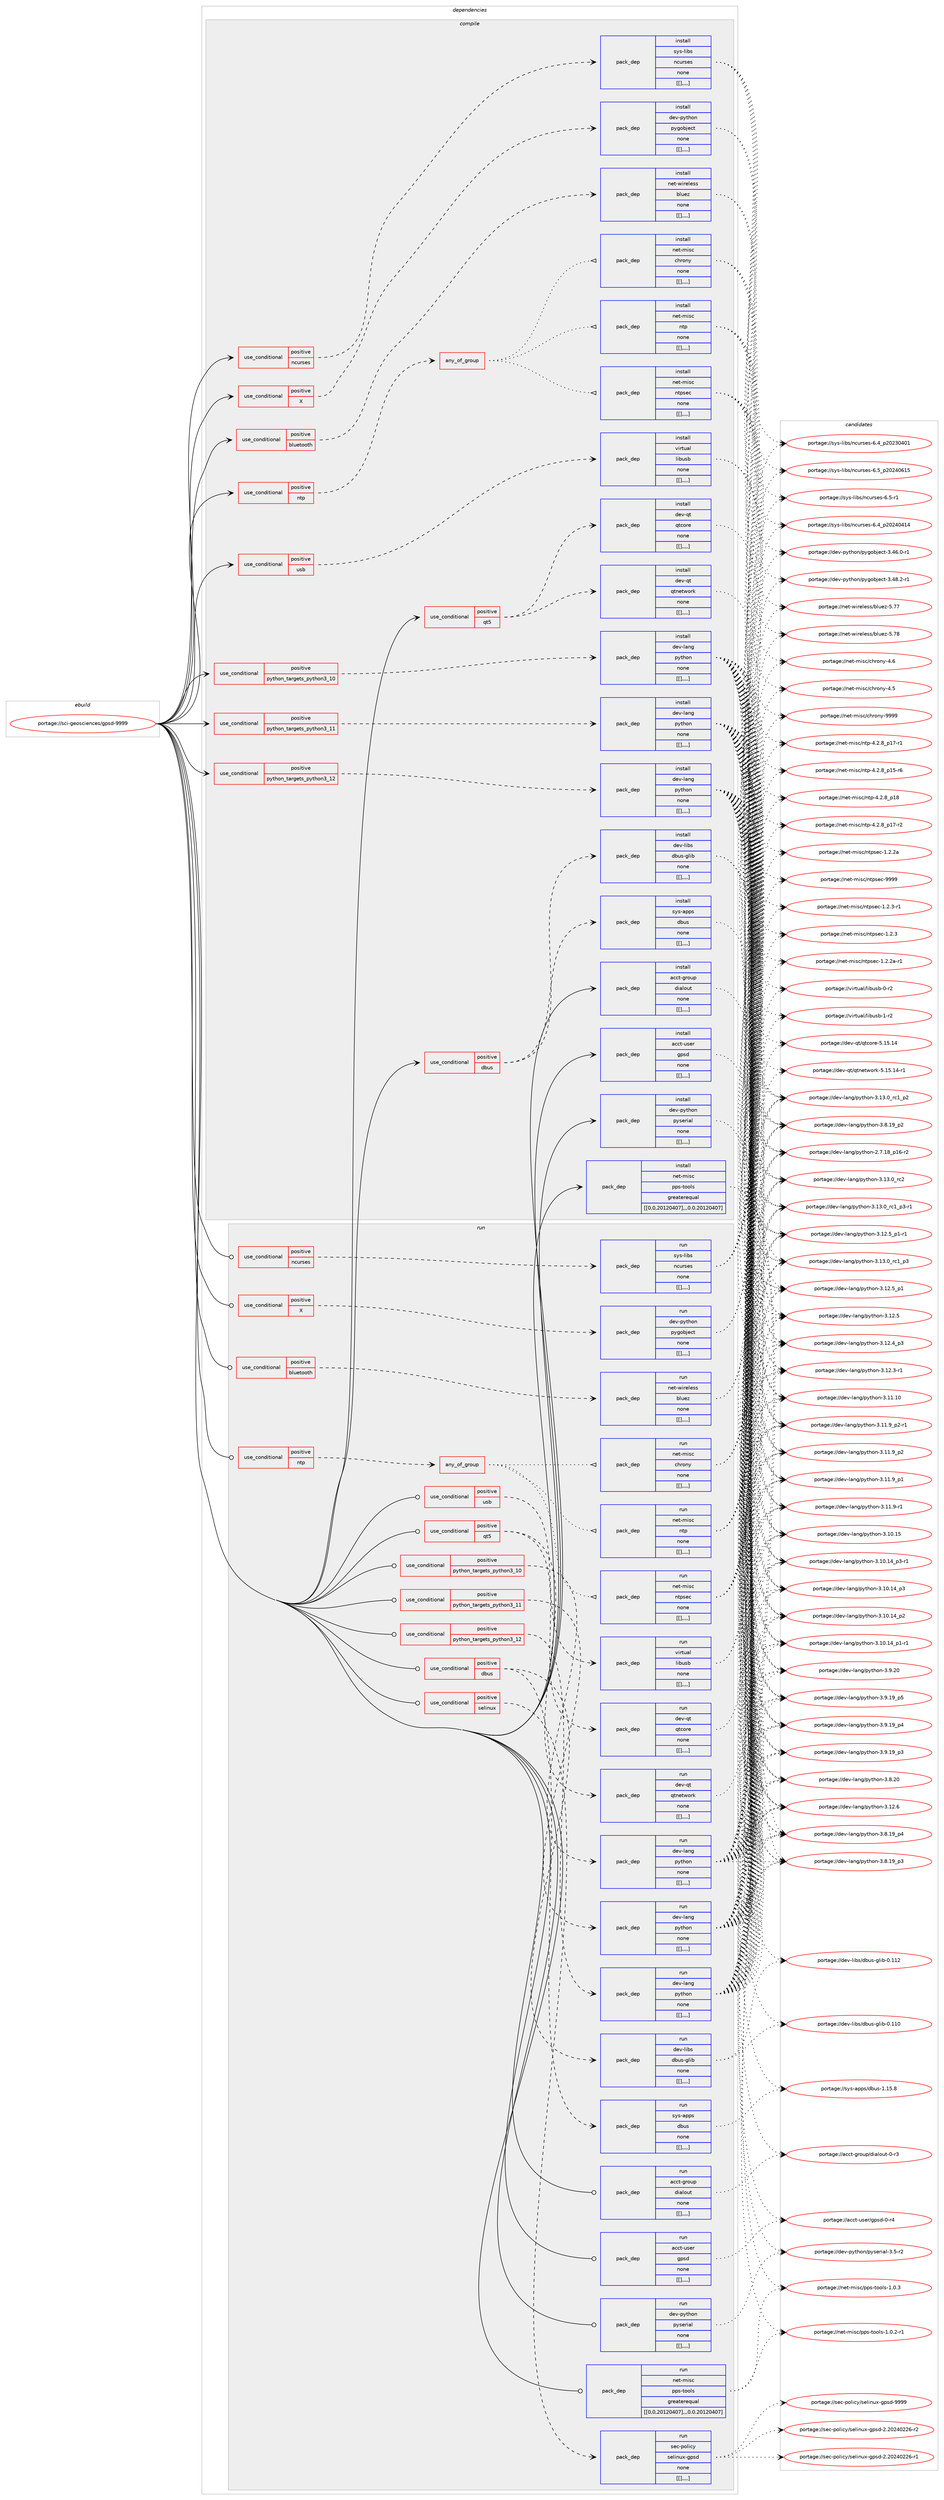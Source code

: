 digraph prolog {

# *************
# Graph options
# *************

newrank=true;
concentrate=true;
compound=true;
graph [rankdir=LR,fontname=Helvetica,fontsize=10,ranksep=1.5];#, ranksep=2.5, nodesep=0.2];
edge  [arrowhead=vee];
node  [fontname=Helvetica,fontsize=10];

# **********
# The ebuild
# **********

subgraph cluster_leftcol {
color=gray;
label=<<i>ebuild</i>>;
id [label="portage://sci-geosciences/gpsd-9999", color=red, width=4, href="../sci-geosciences/gpsd-9999.svg"];
}

# ****************
# The dependencies
# ****************

subgraph cluster_midcol {
color=gray;
label=<<i>dependencies</i>>;
subgraph cluster_compile {
fillcolor="#eeeeee";
style=filled;
label=<<i>compile</i>>;
subgraph cond108505 {
dependency412276 [label=<<TABLE BORDER="0" CELLBORDER="1" CELLSPACING="0" CELLPADDING="4"><TR><TD ROWSPAN="3" CELLPADDING="10">use_conditional</TD></TR><TR><TD>positive</TD></TR><TR><TD>X</TD></TR></TABLE>>, shape=none, color=red];
subgraph pack300793 {
dependency412277 [label=<<TABLE BORDER="0" CELLBORDER="1" CELLSPACING="0" CELLPADDING="4" WIDTH="220"><TR><TD ROWSPAN="6" CELLPADDING="30">pack_dep</TD></TR><TR><TD WIDTH="110">install</TD></TR><TR><TD>dev-python</TD></TR><TR><TD>pygobject</TD></TR><TR><TD>none</TD></TR><TR><TD>[[],,,,]</TD></TR></TABLE>>, shape=none, color=blue];
}
dependency412276:e -> dependency412277:w [weight=20,style="dashed",arrowhead="vee"];
}
id:e -> dependency412276:w [weight=20,style="solid",arrowhead="vee"];
subgraph cond108506 {
dependency412278 [label=<<TABLE BORDER="0" CELLBORDER="1" CELLSPACING="0" CELLPADDING="4"><TR><TD ROWSPAN="3" CELLPADDING="10">use_conditional</TD></TR><TR><TD>positive</TD></TR><TR><TD>bluetooth</TD></TR></TABLE>>, shape=none, color=red];
subgraph pack300794 {
dependency412279 [label=<<TABLE BORDER="0" CELLBORDER="1" CELLSPACING="0" CELLPADDING="4" WIDTH="220"><TR><TD ROWSPAN="6" CELLPADDING="30">pack_dep</TD></TR><TR><TD WIDTH="110">install</TD></TR><TR><TD>net-wireless</TD></TR><TR><TD>bluez</TD></TR><TR><TD>none</TD></TR><TR><TD>[[],,,,]</TD></TR></TABLE>>, shape=none, color=blue];
}
dependency412278:e -> dependency412279:w [weight=20,style="dashed",arrowhead="vee"];
}
id:e -> dependency412278:w [weight=20,style="solid",arrowhead="vee"];
subgraph cond108507 {
dependency412280 [label=<<TABLE BORDER="0" CELLBORDER="1" CELLSPACING="0" CELLPADDING="4"><TR><TD ROWSPAN="3" CELLPADDING="10">use_conditional</TD></TR><TR><TD>positive</TD></TR><TR><TD>dbus</TD></TR></TABLE>>, shape=none, color=red];
subgraph pack300795 {
dependency412281 [label=<<TABLE BORDER="0" CELLBORDER="1" CELLSPACING="0" CELLPADDING="4" WIDTH="220"><TR><TD ROWSPAN="6" CELLPADDING="30">pack_dep</TD></TR><TR><TD WIDTH="110">install</TD></TR><TR><TD>sys-apps</TD></TR><TR><TD>dbus</TD></TR><TR><TD>none</TD></TR><TR><TD>[[],,,,]</TD></TR></TABLE>>, shape=none, color=blue];
}
dependency412280:e -> dependency412281:w [weight=20,style="dashed",arrowhead="vee"];
subgraph pack300796 {
dependency412282 [label=<<TABLE BORDER="0" CELLBORDER="1" CELLSPACING="0" CELLPADDING="4" WIDTH="220"><TR><TD ROWSPAN="6" CELLPADDING="30">pack_dep</TD></TR><TR><TD WIDTH="110">install</TD></TR><TR><TD>dev-libs</TD></TR><TR><TD>dbus-glib</TD></TR><TR><TD>none</TD></TR><TR><TD>[[],,,,]</TD></TR></TABLE>>, shape=none, color=blue];
}
dependency412280:e -> dependency412282:w [weight=20,style="dashed",arrowhead="vee"];
}
id:e -> dependency412280:w [weight=20,style="solid",arrowhead="vee"];
subgraph cond108508 {
dependency412283 [label=<<TABLE BORDER="0" CELLBORDER="1" CELLSPACING="0" CELLPADDING="4"><TR><TD ROWSPAN="3" CELLPADDING="10">use_conditional</TD></TR><TR><TD>positive</TD></TR><TR><TD>ncurses</TD></TR></TABLE>>, shape=none, color=red];
subgraph pack300797 {
dependency412284 [label=<<TABLE BORDER="0" CELLBORDER="1" CELLSPACING="0" CELLPADDING="4" WIDTH="220"><TR><TD ROWSPAN="6" CELLPADDING="30">pack_dep</TD></TR><TR><TD WIDTH="110">install</TD></TR><TR><TD>sys-libs</TD></TR><TR><TD>ncurses</TD></TR><TR><TD>none</TD></TR><TR><TD>[[],,,,]</TD></TR></TABLE>>, shape=none, color=blue];
}
dependency412283:e -> dependency412284:w [weight=20,style="dashed",arrowhead="vee"];
}
id:e -> dependency412283:w [weight=20,style="solid",arrowhead="vee"];
subgraph cond108509 {
dependency412285 [label=<<TABLE BORDER="0" CELLBORDER="1" CELLSPACING="0" CELLPADDING="4"><TR><TD ROWSPAN="3" CELLPADDING="10">use_conditional</TD></TR><TR><TD>positive</TD></TR><TR><TD>ntp</TD></TR></TABLE>>, shape=none, color=red];
subgraph any2785 {
dependency412286 [label=<<TABLE BORDER="0" CELLBORDER="1" CELLSPACING="0" CELLPADDING="4"><TR><TD CELLPADDING="10">any_of_group</TD></TR></TABLE>>, shape=none, color=red];subgraph pack300798 {
dependency412287 [label=<<TABLE BORDER="0" CELLBORDER="1" CELLSPACING="0" CELLPADDING="4" WIDTH="220"><TR><TD ROWSPAN="6" CELLPADDING="30">pack_dep</TD></TR><TR><TD WIDTH="110">install</TD></TR><TR><TD>net-misc</TD></TR><TR><TD>ntp</TD></TR><TR><TD>none</TD></TR><TR><TD>[[],,,,]</TD></TR></TABLE>>, shape=none, color=blue];
}
dependency412286:e -> dependency412287:w [weight=20,style="dotted",arrowhead="oinv"];
subgraph pack300799 {
dependency412288 [label=<<TABLE BORDER="0" CELLBORDER="1" CELLSPACING="0" CELLPADDING="4" WIDTH="220"><TR><TD ROWSPAN="6" CELLPADDING="30">pack_dep</TD></TR><TR><TD WIDTH="110">install</TD></TR><TR><TD>net-misc</TD></TR><TR><TD>ntpsec</TD></TR><TR><TD>none</TD></TR><TR><TD>[[],,,,]</TD></TR></TABLE>>, shape=none, color=blue];
}
dependency412286:e -> dependency412288:w [weight=20,style="dotted",arrowhead="oinv"];
subgraph pack300800 {
dependency412289 [label=<<TABLE BORDER="0" CELLBORDER="1" CELLSPACING="0" CELLPADDING="4" WIDTH="220"><TR><TD ROWSPAN="6" CELLPADDING="30">pack_dep</TD></TR><TR><TD WIDTH="110">install</TD></TR><TR><TD>net-misc</TD></TR><TR><TD>chrony</TD></TR><TR><TD>none</TD></TR><TR><TD>[[],,,,]</TD></TR></TABLE>>, shape=none, color=blue];
}
dependency412286:e -> dependency412289:w [weight=20,style="dotted",arrowhead="oinv"];
}
dependency412285:e -> dependency412286:w [weight=20,style="dashed",arrowhead="vee"];
}
id:e -> dependency412285:w [weight=20,style="solid",arrowhead="vee"];
subgraph cond108510 {
dependency412290 [label=<<TABLE BORDER="0" CELLBORDER="1" CELLSPACING="0" CELLPADDING="4"><TR><TD ROWSPAN="3" CELLPADDING="10">use_conditional</TD></TR><TR><TD>positive</TD></TR><TR><TD>python_targets_python3_10</TD></TR></TABLE>>, shape=none, color=red];
subgraph pack300801 {
dependency412291 [label=<<TABLE BORDER="0" CELLBORDER="1" CELLSPACING="0" CELLPADDING="4" WIDTH="220"><TR><TD ROWSPAN="6" CELLPADDING="30">pack_dep</TD></TR><TR><TD WIDTH="110">install</TD></TR><TR><TD>dev-lang</TD></TR><TR><TD>python</TD></TR><TR><TD>none</TD></TR><TR><TD>[[],,,,]</TD></TR></TABLE>>, shape=none, color=blue];
}
dependency412290:e -> dependency412291:w [weight=20,style="dashed",arrowhead="vee"];
}
id:e -> dependency412290:w [weight=20,style="solid",arrowhead="vee"];
subgraph cond108511 {
dependency412292 [label=<<TABLE BORDER="0" CELLBORDER="1" CELLSPACING="0" CELLPADDING="4"><TR><TD ROWSPAN="3" CELLPADDING="10">use_conditional</TD></TR><TR><TD>positive</TD></TR><TR><TD>python_targets_python3_11</TD></TR></TABLE>>, shape=none, color=red];
subgraph pack300802 {
dependency412293 [label=<<TABLE BORDER="0" CELLBORDER="1" CELLSPACING="0" CELLPADDING="4" WIDTH="220"><TR><TD ROWSPAN="6" CELLPADDING="30">pack_dep</TD></TR><TR><TD WIDTH="110">install</TD></TR><TR><TD>dev-lang</TD></TR><TR><TD>python</TD></TR><TR><TD>none</TD></TR><TR><TD>[[],,,,]</TD></TR></TABLE>>, shape=none, color=blue];
}
dependency412292:e -> dependency412293:w [weight=20,style="dashed",arrowhead="vee"];
}
id:e -> dependency412292:w [weight=20,style="solid",arrowhead="vee"];
subgraph cond108512 {
dependency412294 [label=<<TABLE BORDER="0" CELLBORDER="1" CELLSPACING="0" CELLPADDING="4"><TR><TD ROWSPAN="3" CELLPADDING="10">use_conditional</TD></TR><TR><TD>positive</TD></TR><TR><TD>python_targets_python3_12</TD></TR></TABLE>>, shape=none, color=red];
subgraph pack300803 {
dependency412295 [label=<<TABLE BORDER="0" CELLBORDER="1" CELLSPACING="0" CELLPADDING="4" WIDTH="220"><TR><TD ROWSPAN="6" CELLPADDING="30">pack_dep</TD></TR><TR><TD WIDTH="110">install</TD></TR><TR><TD>dev-lang</TD></TR><TR><TD>python</TD></TR><TR><TD>none</TD></TR><TR><TD>[[],,,,]</TD></TR></TABLE>>, shape=none, color=blue];
}
dependency412294:e -> dependency412295:w [weight=20,style="dashed",arrowhead="vee"];
}
id:e -> dependency412294:w [weight=20,style="solid",arrowhead="vee"];
subgraph cond108513 {
dependency412296 [label=<<TABLE BORDER="0" CELLBORDER="1" CELLSPACING="0" CELLPADDING="4"><TR><TD ROWSPAN="3" CELLPADDING="10">use_conditional</TD></TR><TR><TD>positive</TD></TR><TR><TD>qt5</TD></TR></TABLE>>, shape=none, color=red];
subgraph pack300804 {
dependency412297 [label=<<TABLE BORDER="0" CELLBORDER="1" CELLSPACING="0" CELLPADDING="4" WIDTH="220"><TR><TD ROWSPAN="6" CELLPADDING="30">pack_dep</TD></TR><TR><TD WIDTH="110">install</TD></TR><TR><TD>dev-qt</TD></TR><TR><TD>qtcore</TD></TR><TR><TD>none</TD></TR><TR><TD>[[],,,,]</TD></TR></TABLE>>, shape=none, color=blue];
}
dependency412296:e -> dependency412297:w [weight=20,style="dashed",arrowhead="vee"];
subgraph pack300805 {
dependency412298 [label=<<TABLE BORDER="0" CELLBORDER="1" CELLSPACING="0" CELLPADDING="4" WIDTH="220"><TR><TD ROWSPAN="6" CELLPADDING="30">pack_dep</TD></TR><TR><TD WIDTH="110">install</TD></TR><TR><TD>dev-qt</TD></TR><TR><TD>qtnetwork</TD></TR><TR><TD>none</TD></TR><TR><TD>[[],,,,]</TD></TR></TABLE>>, shape=none, color=blue];
}
dependency412296:e -> dependency412298:w [weight=20,style="dashed",arrowhead="vee"];
}
id:e -> dependency412296:w [weight=20,style="solid",arrowhead="vee"];
subgraph cond108514 {
dependency412299 [label=<<TABLE BORDER="0" CELLBORDER="1" CELLSPACING="0" CELLPADDING="4"><TR><TD ROWSPAN="3" CELLPADDING="10">use_conditional</TD></TR><TR><TD>positive</TD></TR><TR><TD>usb</TD></TR></TABLE>>, shape=none, color=red];
subgraph pack300806 {
dependency412300 [label=<<TABLE BORDER="0" CELLBORDER="1" CELLSPACING="0" CELLPADDING="4" WIDTH="220"><TR><TD ROWSPAN="6" CELLPADDING="30">pack_dep</TD></TR><TR><TD WIDTH="110">install</TD></TR><TR><TD>virtual</TD></TR><TR><TD>libusb</TD></TR><TR><TD>none</TD></TR><TR><TD>[[],,,,]</TD></TR></TABLE>>, shape=none, color=blue];
}
dependency412299:e -> dependency412300:w [weight=20,style="dashed",arrowhead="vee"];
}
id:e -> dependency412299:w [weight=20,style="solid",arrowhead="vee"];
subgraph pack300807 {
dependency412301 [label=<<TABLE BORDER="0" CELLBORDER="1" CELLSPACING="0" CELLPADDING="4" WIDTH="220"><TR><TD ROWSPAN="6" CELLPADDING="30">pack_dep</TD></TR><TR><TD WIDTH="110">install</TD></TR><TR><TD>acct-group</TD></TR><TR><TD>dialout</TD></TR><TR><TD>none</TD></TR><TR><TD>[[],,,,]</TD></TR></TABLE>>, shape=none, color=blue];
}
id:e -> dependency412301:w [weight=20,style="solid",arrowhead="vee"];
subgraph pack300808 {
dependency412302 [label=<<TABLE BORDER="0" CELLBORDER="1" CELLSPACING="0" CELLPADDING="4" WIDTH="220"><TR><TD ROWSPAN="6" CELLPADDING="30">pack_dep</TD></TR><TR><TD WIDTH="110">install</TD></TR><TR><TD>acct-user</TD></TR><TR><TD>gpsd</TD></TR><TR><TD>none</TD></TR><TR><TD>[[],,,,]</TD></TR></TABLE>>, shape=none, color=blue];
}
id:e -> dependency412302:w [weight=20,style="solid",arrowhead="vee"];
subgraph pack300809 {
dependency412303 [label=<<TABLE BORDER="0" CELLBORDER="1" CELLSPACING="0" CELLPADDING="4" WIDTH="220"><TR><TD ROWSPAN="6" CELLPADDING="30">pack_dep</TD></TR><TR><TD WIDTH="110">install</TD></TR><TR><TD>dev-python</TD></TR><TR><TD>pyserial</TD></TR><TR><TD>none</TD></TR><TR><TD>[[],,,,]</TD></TR></TABLE>>, shape=none, color=blue];
}
id:e -> dependency412303:w [weight=20,style="solid",arrowhead="vee"];
subgraph pack300810 {
dependency412304 [label=<<TABLE BORDER="0" CELLBORDER="1" CELLSPACING="0" CELLPADDING="4" WIDTH="220"><TR><TD ROWSPAN="6" CELLPADDING="30">pack_dep</TD></TR><TR><TD WIDTH="110">install</TD></TR><TR><TD>net-misc</TD></TR><TR><TD>pps-tools</TD></TR><TR><TD>greaterequal</TD></TR><TR><TD>[[0,0,20120407],,,0.0.20120407]</TD></TR></TABLE>>, shape=none, color=blue];
}
id:e -> dependency412304:w [weight=20,style="solid",arrowhead="vee"];
}
subgraph cluster_compileandrun {
fillcolor="#eeeeee";
style=filled;
label=<<i>compile and run</i>>;
}
subgraph cluster_run {
fillcolor="#eeeeee";
style=filled;
label=<<i>run</i>>;
subgraph cond108515 {
dependency412305 [label=<<TABLE BORDER="0" CELLBORDER="1" CELLSPACING="0" CELLPADDING="4"><TR><TD ROWSPAN="3" CELLPADDING="10">use_conditional</TD></TR><TR><TD>positive</TD></TR><TR><TD>X</TD></TR></TABLE>>, shape=none, color=red];
subgraph pack300811 {
dependency412306 [label=<<TABLE BORDER="0" CELLBORDER="1" CELLSPACING="0" CELLPADDING="4" WIDTH="220"><TR><TD ROWSPAN="6" CELLPADDING="30">pack_dep</TD></TR><TR><TD WIDTH="110">run</TD></TR><TR><TD>dev-python</TD></TR><TR><TD>pygobject</TD></TR><TR><TD>none</TD></TR><TR><TD>[[],,,,]</TD></TR></TABLE>>, shape=none, color=blue];
}
dependency412305:e -> dependency412306:w [weight=20,style="dashed",arrowhead="vee"];
}
id:e -> dependency412305:w [weight=20,style="solid",arrowhead="odot"];
subgraph cond108516 {
dependency412307 [label=<<TABLE BORDER="0" CELLBORDER="1" CELLSPACING="0" CELLPADDING="4"><TR><TD ROWSPAN="3" CELLPADDING="10">use_conditional</TD></TR><TR><TD>positive</TD></TR><TR><TD>bluetooth</TD></TR></TABLE>>, shape=none, color=red];
subgraph pack300812 {
dependency412308 [label=<<TABLE BORDER="0" CELLBORDER="1" CELLSPACING="0" CELLPADDING="4" WIDTH="220"><TR><TD ROWSPAN="6" CELLPADDING="30">pack_dep</TD></TR><TR><TD WIDTH="110">run</TD></TR><TR><TD>net-wireless</TD></TR><TR><TD>bluez</TD></TR><TR><TD>none</TD></TR><TR><TD>[[],,,,]</TD></TR></TABLE>>, shape=none, color=blue];
}
dependency412307:e -> dependency412308:w [weight=20,style="dashed",arrowhead="vee"];
}
id:e -> dependency412307:w [weight=20,style="solid",arrowhead="odot"];
subgraph cond108517 {
dependency412309 [label=<<TABLE BORDER="0" CELLBORDER="1" CELLSPACING="0" CELLPADDING="4"><TR><TD ROWSPAN="3" CELLPADDING="10">use_conditional</TD></TR><TR><TD>positive</TD></TR><TR><TD>dbus</TD></TR></TABLE>>, shape=none, color=red];
subgraph pack300813 {
dependency412310 [label=<<TABLE BORDER="0" CELLBORDER="1" CELLSPACING="0" CELLPADDING="4" WIDTH="220"><TR><TD ROWSPAN="6" CELLPADDING="30">pack_dep</TD></TR><TR><TD WIDTH="110">run</TD></TR><TR><TD>sys-apps</TD></TR><TR><TD>dbus</TD></TR><TR><TD>none</TD></TR><TR><TD>[[],,,,]</TD></TR></TABLE>>, shape=none, color=blue];
}
dependency412309:e -> dependency412310:w [weight=20,style="dashed",arrowhead="vee"];
subgraph pack300814 {
dependency412311 [label=<<TABLE BORDER="0" CELLBORDER="1" CELLSPACING="0" CELLPADDING="4" WIDTH="220"><TR><TD ROWSPAN="6" CELLPADDING="30">pack_dep</TD></TR><TR><TD WIDTH="110">run</TD></TR><TR><TD>dev-libs</TD></TR><TR><TD>dbus-glib</TD></TR><TR><TD>none</TD></TR><TR><TD>[[],,,,]</TD></TR></TABLE>>, shape=none, color=blue];
}
dependency412309:e -> dependency412311:w [weight=20,style="dashed",arrowhead="vee"];
}
id:e -> dependency412309:w [weight=20,style="solid",arrowhead="odot"];
subgraph cond108518 {
dependency412312 [label=<<TABLE BORDER="0" CELLBORDER="1" CELLSPACING="0" CELLPADDING="4"><TR><TD ROWSPAN="3" CELLPADDING="10">use_conditional</TD></TR><TR><TD>positive</TD></TR><TR><TD>ncurses</TD></TR></TABLE>>, shape=none, color=red];
subgraph pack300815 {
dependency412313 [label=<<TABLE BORDER="0" CELLBORDER="1" CELLSPACING="0" CELLPADDING="4" WIDTH="220"><TR><TD ROWSPAN="6" CELLPADDING="30">pack_dep</TD></TR><TR><TD WIDTH="110">run</TD></TR><TR><TD>sys-libs</TD></TR><TR><TD>ncurses</TD></TR><TR><TD>none</TD></TR><TR><TD>[[],,,,]</TD></TR></TABLE>>, shape=none, color=blue];
}
dependency412312:e -> dependency412313:w [weight=20,style="dashed",arrowhead="vee"];
}
id:e -> dependency412312:w [weight=20,style="solid",arrowhead="odot"];
subgraph cond108519 {
dependency412314 [label=<<TABLE BORDER="0" CELLBORDER="1" CELLSPACING="0" CELLPADDING="4"><TR><TD ROWSPAN="3" CELLPADDING="10">use_conditional</TD></TR><TR><TD>positive</TD></TR><TR><TD>ntp</TD></TR></TABLE>>, shape=none, color=red];
subgraph any2786 {
dependency412315 [label=<<TABLE BORDER="0" CELLBORDER="1" CELLSPACING="0" CELLPADDING="4"><TR><TD CELLPADDING="10">any_of_group</TD></TR></TABLE>>, shape=none, color=red];subgraph pack300816 {
dependency412316 [label=<<TABLE BORDER="0" CELLBORDER="1" CELLSPACING="0" CELLPADDING="4" WIDTH="220"><TR><TD ROWSPAN="6" CELLPADDING="30">pack_dep</TD></TR><TR><TD WIDTH="110">run</TD></TR><TR><TD>net-misc</TD></TR><TR><TD>ntp</TD></TR><TR><TD>none</TD></TR><TR><TD>[[],,,,]</TD></TR></TABLE>>, shape=none, color=blue];
}
dependency412315:e -> dependency412316:w [weight=20,style="dotted",arrowhead="oinv"];
subgraph pack300817 {
dependency412317 [label=<<TABLE BORDER="0" CELLBORDER="1" CELLSPACING="0" CELLPADDING="4" WIDTH="220"><TR><TD ROWSPAN="6" CELLPADDING="30">pack_dep</TD></TR><TR><TD WIDTH="110">run</TD></TR><TR><TD>net-misc</TD></TR><TR><TD>ntpsec</TD></TR><TR><TD>none</TD></TR><TR><TD>[[],,,,]</TD></TR></TABLE>>, shape=none, color=blue];
}
dependency412315:e -> dependency412317:w [weight=20,style="dotted",arrowhead="oinv"];
subgraph pack300818 {
dependency412318 [label=<<TABLE BORDER="0" CELLBORDER="1" CELLSPACING="0" CELLPADDING="4" WIDTH="220"><TR><TD ROWSPAN="6" CELLPADDING="30">pack_dep</TD></TR><TR><TD WIDTH="110">run</TD></TR><TR><TD>net-misc</TD></TR><TR><TD>chrony</TD></TR><TR><TD>none</TD></TR><TR><TD>[[],,,,]</TD></TR></TABLE>>, shape=none, color=blue];
}
dependency412315:e -> dependency412318:w [weight=20,style="dotted",arrowhead="oinv"];
}
dependency412314:e -> dependency412315:w [weight=20,style="dashed",arrowhead="vee"];
}
id:e -> dependency412314:w [weight=20,style="solid",arrowhead="odot"];
subgraph cond108520 {
dependency412319 [label=<<TABLE BORDER="0" CELLBORDER="1" CELLSPACING="0" CELLPADDING="4"><TR><TD ROWSPAN="3" CELLPADDING="10">use_conditional</TD></TR><TR><TD>positive</TD></TR><TR><TD>python_targets_python3_10</TD></TR></TABLE>>, shape=none, color=red];
subgraph pack300819 {
dependency412320 [label=<<TABLE BORDER="0" CELLBORDER="1" CELLSPACING="0" CELLPADDING="4" WIDTH="220"><TR><TD ROWSPAN="6" CELLPADDING="30">pack_dep</TD></TR><TR><TD WIDTH="110">run</TD></TR><TR><TD>dev-lang</TD></TR><TR><TD>python</TD></TR><TR><TD>none</TD></TR><TR><TD>[[],,,,]</TD></TR></TABLE>>, shape=none, color=blue];
}
dependency412319:e -> dependency412320:w [weight=20,style="dashed",arrowhead="vee"];
}
id:e -> dependency412319:w [weight=20,style="solid",arrowhead="odot"];
subgraph cond108521 {
dependency412321 [label=<<TABLE BORDER="0" CELLBORDER="1" CELLSPACING="0" CELLPADDING="4"><TR><TD ROWSPAN="3" CELLPADDING="10">use_conditional</TD></TR><TR><TD>positive</TD></TR><TR><TD>python_targets_python3_11</TD></TR></TABLE>>, shape=none, color=red];
subgraph pack300820 {
dependency412322 [label=<<TABLE BORDER="0" CELLBORDER="1" CELLSPACING="0" CELLPADDING="4" WIDTH="220"><TR><TD ROWSPAN="6" CELLPADDING="30">pack_dep</TD></TR><TR><TD WIDTH="110">run</TD></TR><TR><TD>dev-lang</TD></TR><TR><TD>python</TD></TR><TR><TD>none</TD></TR><TR><TD>[[],,,,]</TD></TR></TABLE>>, shape=none, color=blue];
}
dependency412321:e -> dependency412322:w [weight=20,style="dashed",arrowhead="vee"];
}
id:e -> dependency412321:w [weight=20,style="solid",arrowhead="odot"];
subgraph cond108522 {
dependency412323 [label=<<TABLE BORDER="0" CELLBORDER="1" CELLSPACING="0" CELLPADDING="4"><TR><TD ROWSPAN="3" CELLPADDING="10">use_conditional</TD></TR><TR><TD>positive</TD></TR><TR><TD>python_targets_python3_12</TD></TR></TABLE>>, shape=none, color=red];
subgraph pack300821 {
dependency412324 [label=<<TABLE BORDER="0" CELLBORDER="1" CELLSPACING="0" CELLPADDING="4" WIDTH="220"><TR><TD ROWSPAN="6" CELLPADDING="30">pack_dep</TD></TR><TR><TD WIDTH="110">run</TD></TR><TR><TD>dev-lang</TD></TR><TR><TD>python</TD></TR><TR><TD>none</TD></TR><TR><TD>[[],,,,]</TD></TR></TABLE>>, shape=none, color=blue];
}
dependency412323:e -> dependency412324:w [weight=20,style="dashed",arrowhead="vee"];
}
id:e -> dependency412323:w [weight=20,style="solid",arrowhead="odot"];
subgraph cond108523 {
dependency412325 [label=<<TABLE BORDER="0" CELLBORDER="1" CELLSPACING="0" CELLPADDING="4"><TR><TD ROWSPAN="3" CELLPADDING="10">use_conditional</TD></TR><TR><TD>positive</TD></TR><TR><TD>qt5</TD></TR></TABLE>>, shape=none, color=red];
subgraph pack300822 {
dependency412326 [label=<<TABLE BORDER="0" CELLBORDER="1" CELLSPACING="0" CELLPADDING="4" WIDTH="220"><TR><TD ROWSPAN="6" CELLPADDING="30">pack_dep</TD></TR><TR><TD WIDTH="110">run</TD></TR><TR><TD>dev-qt</TD></TR><TR><TD>qtcore</TD></TR><TR><TD>none</TD></TR><TR><TD>[[],,,,]</TD></TR></TABLE>>, shape=none, color=blue];
}
dependency412325:e -> dependency412326:w [weight=20,style="dashed",arrowhead="vee"];
subgraph pack300823 {
dependency412327 [label=<<TABLE BORDER="0" CELLBORDER="1" CELLSPACING="0" CELLPADDING="4" WIDTH="220"><TR><TD ROWSPAN="6" CELLPADDING="30">pack_dep</TD></TR><TR><TD WIDTH="110">run</TD></TR><TR><TD>dev-qt</TD></TR><TR><TD>qtnetwork</TD></TR><TR><TD>none</TD></TR><TR><TD>[[],,,,]</TD></TR></TABLE>>, shape=none, color=blue];
}
dependency412325:e -> dependency412327:w [weight=20,style="dashed",arrowhead="vee"];
}
id:e -> dependency412325:w [weight=20,style="solid",arrowhead="odot"];
subgraph cond108524 {
dependency412328 [label=<<TABLE BORDER="0" CELLBORDER="1" CELLSPACING="0" CELLPADDING="4"><TR><TD ROWSPAN="3" CELLPADDING="10">use_conditional</TD></TR><TR><TD>positive</TD></TR><TR><TD>selinux</TD></TR></TABLE>>, shape=none, color=red];
subgraph pack300824 {
dependency412329 [label=<<TABLE BORDER="0" CELLBORDER="1" CELLSPACING="0" CELLPADDING="4" WIDTH="220"><TR><TD ROWSPAN="6" CELLPADDING="30">pack_dep</TD></TR><TR><TD WIDTH="110">run</TD></TR><TR><TD>sec-policy</TD></TR><TR><TD>selinux-gpsd</TD></TR><TR><TD>none</TD></TR><TR><TD>[[],,,,]</TD></TR></TABLE>>, shape=none, color=blue];
}
dependency412328:e -> dependency412329:w [weight=20,style="dashed",arrowhead="vee"];
}
id:e -> dependency412328:w [weight=20,style="solid",arrowhead="odot"];
subgraph cond108525 {
dependency412330 [label=<<TABLE BORDER="0" CELLBORDER="1" CELLSPACING="0" CELLPADDING="4"><TR><TD ROWSPAN="3" CELLPADDING="10">use_conditional</TD></TR><TR><TD>positive</TD></TR><TR><TD>usb</TD></TR></TABLE>>, shape=none, color=red];
subgraph pack300825 {
dependency412331 [label=<<TABLE BORDER="0" CELLBORDER="1" CELLSPACING="0" CELLPADDING="4" WIDTH="220"><TR><TD ROWSPAN="6" CELLPADDING="30">pack_dep</TD></TR><TR><TD WIDTH="110">run</TD></TR><TR><TD>virtual</TD></TR><TR><TD>libusb</TD></TR><TR><TD>none</TD></TR><TR><TD>[[],,,,]</TD></TR></TABLE>>, shape=none, color=blue];
}
dependency412330:e -> dependency412331:w [weight=20,style="dashed",arrowhead="vee"];
}
id:e -> dependency412330:w [weight=20,style="solid",arrowhead="odot"];
subgraph pack300826 {
dependency412332 [label=<<TABLE BORDER="0" CELLBORDER="1" CELLSPACING="0" CELLPADDING="4" WIDTH="220"><TR><TD ROWSPAN="6" CELLPADDING="30">pack_dep</TD></TR><TR><TD WIDTH="110">run</TD></TR><TR><TD>acct-group</TD></TR><TR><TD>dialout</TD></TR><TR><TD>none</TD></TR><TR><TD>[[],,,,]</TD></TR></TABLE>>, shape=none, color=blue];
}
id:e -> dependency412332:w [weight=20,style="solid",arrowhead="odot"];
subgraph pack300827 {
dependency412333 [label=<<TABLE BORDER="0" CELLBORDER="1" CELLSPACING="0" CELLPADDING="4" WIDTH="220"><TR><TD ROWSPAN="6" CELLPADDING="30">pack_dep</TD></TR><TR><TD WIDTH="110">run</TD></TR><TR><TD>acct-user</TD></TR><TR><TD>gpsd</TD></TR><TR><TD>none</TD></TR><TR><TD>[[],,,,]</TD></TR></TABLE>>, shape=none, color=blue];
}
id:e -> dependency412333:w [weight=20,style="solid",arrowhead="odot"];
subgraph pack300828 {
dependency412334 [label=<<TABLE BORDER="0" CELLBORDER="1" CELLSPACING="0" CELLPADDING="4" WIDTH="220"><TR><TD ROWSPAN="6" CELLPADDING="30">pack_dep</TD></TR><TR><TD WIDTH="110">run</TD></TR><TR><TD>dev-python</TD></TR><TR><TD>pyserial</TD></TR><TR><TD>none</TD></TR><TR><TD>[[],,,,]</TD></TR></TABLE>>, shape=none, color=blue];
}
id:e -> dependency412334:w [weight=20,style="solid",arrowhead="odot"];
subgraph pack300829 {
dependency412335 [label=<<TABLE BORDER="0" CELLBORDER="1" CELLSPACING="0" CELLPADDING="4" WIDTH="220"><TR><TD ROWSPAN="6" CELLPADDING="30">pack_dep</TD></TR><TR><TD WIDTH="110">run</TD></TR><TR><TD>net-misc</TD></TR><TR><TD>pps-tools</TD></TR><TR><TD>greaterequal</TD></TR><TR><TD>[[0,0,20120407],,,0.0.20120407]</TD></TR></TABLE>>, shape=none, color=blue];
}
id:e -> dependency412335:w [weight=20,style="solid",arrowhead="odot"];
}
}

# **************
# The candidates
# **************

subgraph cluster_choices {
rank=same;
color=gray;
label=<<i>candidates</i>>;

subgraph choice300793 {
color=black;
nodesep=1;
choice10010111845112121116104111110471121211031119810610199116455146525646504511449 [label="portage://dev-python/pygobject-3.48.2-r1", color=red, width=4,href="../dev-python/pygobject-3.48.2-r1.svg"];
choice10010111845112121116104111110471121211031119810610199116455146525446484511449 [label="portage://dev-python/pygobject-3.46.0-r1", color=red, width=4,href="../dev-python/pygobject-3.46.0-r1.svg"];
dependency412277:e -> choice10010111845112121116104111110471121211031119810610199116455146525646504511449:w [style=dotted,weight="100"];
dependency412277:e -> choice10010111845112121116104111110471121211031119810610199116455146525446484511449:w [style=dotted,weight="100"];
}
subgraph choice300794 {
color=black;
nodesep=1;
choice1101011164511910511410110810111511547981081171011224553465556 [label="portage://net-wireless/bluez-5.78", color=red, width=4,href="../net-wireless/bluez-5.78.svg"];
choice1101011164511910511410110810111511547981081171011224553465555 [label="portage://net-wireless/bluez-5.77", color=red, width=4,href="../net-wireless/bluez-5.77.svg"];
dependency412279:e -> choice1101011164511910511410110810111511547981081171011224553465556:w [style=dotted,weight="100"];
dependency412279:e -> choice1101011164511910511410110810111511547981081171011224553465555:w [style=dotted,weight="100"];
}
subgraph choice300795 {
color=black;
nodesep=1;
choice1151211154597112112115471009811711545494649534656 [label="portage://sys-apps/dbus-1.15.8", color=red, width=4,href="../sys-apps/dbus-1.15.8.svg"];
dependency412281:e -> choice1151211154597112112115471009811711545494649534656:w [style=dotted,weight="100"];
}
subgraph choice300796 {
color=black;
nodesep=1;
choice100101118451081059811547100981171154510310810598454846494950 [label="portage://dev-libs/dbus-glib-0.112", color=red, width=4,href="../dev-libs/dbus-glib-0.112.svg"];
choice100101118451081059811547100981171154510310810598454846494948 [label="portage://dev-libs/dbus-glib-0.110", color=red, width=4,href="../dev-libs/dbus-glib-0.110.svg"];
dependency412282:e -> choice100101118451081059811547100981171154510310810598454846494950:w [style=dotted,weight="100"];
dependency412282:e -> choice100101118451081059811547100981171154510310810598454846494948:w [style=dotted,weight="100"];
}
subgraph choice300797 {
color=black;
nodesep=1;
choice1151211154510810598115471109911711411510111545544653951125048505248544953 [label="portage://sys-libs/ncurses-6.5_p20240615", color=red, width=4,href="../sys-libs/ncurses-6.5_p20240615.svg"];
choice11512111545108105981154711099117114115101115455446534511449 [label="portage://sys-libs/ncurses-6.5-r1", color=red, width=4,href="../sys-libs/ncurses-6.5-r1.svg"];
choice1151211154510810598115471109911711411510111545544652951125048505248524952 [label="portage://sys-libs/ncurses-6.4_p20240414", color=red, width=4,href="../sys-libs/ncurses-6.4_p20240414.svg"];
choice1151211154510810598115471109911711411510111545544652951125048505148524849 [label="portage://sys-libs/ncurses-6.4_p20230401", color=red, width=4,href="../sys-libs/ncurses-6.4_p20230401.svg"];
dependency412284:e -> choice1151211154510810598115471109911711411510111545544653951125048505248544953:w [style=dotted,weight="100"];
dependency412284:e -> choice11512111545108105981154711099117114115101115455446534511449:w [style=dotted,weight="100"];
dependency412284:e -> choice1151211154510810598115471109911711411510111545544652951125048505248524952:w [style=dotted,weight="100"];
dependency412284:e -> choice1151211154510810598115471109911711411510111545544652951125048505148524849:w [style=dotted,weight="100"];
}
subgraph choice300798 {
color=black;
nodesep=1;
choice110101116451091051159947110116112455246504656951124956 [label="portage://net-misc/ntp-4.2.8_p18", color=red, width=4,href="../net-misc/ntp-4.2.8_p18.svg"];
choice1101011164510910511599471101161124552465046569511249554511450 [label="portage://net-misc/ntp-4.2.8_p17-r2", color=red, width=4,href="../net-misc/ntp-4.2.8_p17-r2.svg"];
choice1101011164510910511599471101161124552465046569511249554511449 [label="portage://net-misc/ntp-4.2.8_p17-r1", color=red, width=4,href="../net-misc/ntp-4.2.8_p17-r1.svg"];
choice1101011164510910511599471101161124552465046569511249534511454 [label="portage://net-misc/ntp-4.2.8_p15-r6", color=red, width=4,href="../net-misc/ntp-4.2.8_p15-r6.svg"];
dependency412287:e -> choice110101116451091051159947110116112455246504656951124956:w [style=dotted,weight="100"];
dependency412287:e -> choice1101011164510910511599471101161124552465046569511249554511450:w [style=dotted,weight="100"];
dependency412287:e -> choice1101011164510910511599471101161124552465046569511249554511449:w [style=dotted,weight="100"];
dependency412287:e -> choice1101011164510910511599471101161124552465046569511249534511454:w [style=dotted,weight="100"];
}
subgraph choice300799 {
color=black;
nodesep=1;
choice110101116451091051159947110116112115101994557575757 [label="portage://net-misc/ntpsec-9999", color=red, width=4,href="../net-misc/ntpsec-9999.svg"];
choice110101116451091051159947110116112115101994549465046514511449 [label="portage://net-misc/ntpsec-1.2.3-r1", color=red, width=4,href="../net-misc/ntpsec-1.2.3-r1.svg"];
choice11010111645109105115994711011611211510199454946504651 [label="portage://net-misc/ntpsec-1.2.3", color=red, width=4,href="../net-misc/ntpsec-1.2.3.svg"];
choice11010111645109105115994711011611211510199454946504650974511449 [label="portage://net-misc/ntpsec-1.2.2a-r1", color=red, width=4,href="../net-misc/ntpsec-1.2.2a-r1.svg"];
choice1101011164510910511599471101161121151019945494650465097 [label="portage://net-misc/ntpsec-1.2.2a", color=red, width=4,href="../net-misc/ntpsec-1.2.2a.svg"];
dependency412288:e -> choice110101116451091051159947110116112115101994557575757:w [style=dotted,weight="100"];
dependency412288:e -> choice110101116451091051159947110116112115101994549465046514511449:w [style=dotted,weight="100"];
dependency412288:e -> choice11010111645109105115994711011611211510199454946504651:w [style=dotted,weight="100"];
dependency412288:e -> choice11010111645109105115994711011611211510199454946504650974511449:w [style=dotted,weight="100"];
dependency412288:e -> choice1101011164510910511599471101161121151019945494650465097:w [style=dotted,weight="100"];
}
subgraph choice300800 {
color=black;
nodesep=1;
choice110101116451091051159947991041141111101214557575757 [label="portage://net-misc/chrony-9999", color=red, width=4,href="../net-misc/chrony-9999.svg"];
choice1101011164510910511599479910411411111012145524654 [label="portage://net-misc/chrony-4.6", color=red, width=4,href="../net-misc/chrony-4.6.svg"];
choice1101011164510910511599479910411411111012145524653 [label="portage://net-misc/chrony-4.5", color=red, width=4,href="../net-misc/chrony-4.5.svg"];
dependency412289:e -> choice110101116451091051159947991041141111101214557575757:w [style=dotted,weight="100"];
dependency412289:e -> choice1101011164510910511599479910411411111012145524654:w [style=dotted,weight="100"];
dependency412289:e -> choice1101011164510910511599479910411411111012145524653:w [style=dotted,weight="100"];
}
subgraph choice300801 {
color=black;
nodesep=1;
choice10010111845108971101034711212111610411111045514649514648951149950 [label="portage://dev-lang/python-3.13.0_rc2", color=red, width=4,href="../dev-lang/python-3.13.0_rc2.svg"];
choice1001011184510897110103471121211161041111104551464951464895114994995112514511449 [label="portage://dev-lang/python-3.13.0_rc1_p3-r1", color=red, width=4,href="../dev-lang/python-3.13.0_rc1_p3-r1.svg"];
choice100101118451089711010347112121116104111110455146495146489511499499511251 [label="portage://dev-lang/python-3.13.0_rc1_p3", color=red, width=4,href="../dev-lang/python-3.13.0_rc1_p3.svg"];
choice100101118451089711010347112121116104111110455146495146489511499499511250 [label="portage://dev-lang/python-3.13.0_rc1_p2", color=red, width=4,href="../dev-lang/python-3.13.0_rc1_p2.svg"];
choice10010111845108971101034711212111610411111045514649504654 [label="portage://dev-lang/python-3.12.6", color=red, width=4,href="../dev-lang/python-3.12.6.svg"];
choice1001011184510897110103471121211161041111104551464950465395112494511449 [label="portage://dev-lang/python-3.12.5_p1-r1", color=red, width=4,href="../dev-lang/python-3.12.5_p1-r1.svg"];
choice100101118451089711010347112121116104111110455146495046539511249 [label="portage://dev-lang/python-3.12.5_p1", color=red, width=4,href="../dev-lang/python-3.12.5_p1.svg"];
choice10010111845108971101034711212111610411111045514649504653 [label="portage://dev-lang/python-3.12.5", color=red, width=4,href="../dev-lang/python-3.12.5.svg"];
choice100101118451089711010347112121116104111110455146495046529511251 [label="portage://dev-lang/python-3.12.4_p3", color=red, width=4,href="../dev-lang/python-3.12.4_p3.svg"];
choice100101118451089711010347112121116104111110455146495046514511449 [label="portage://dev-lang/python-3.12.3-r1", color=red, width=4,href="../dev-lang/python-3.12.3-r1.svg"];
choice1001011184510897110103471121211161041111104551464949464948 [label="portage://dev-lang/python-3.11.10", color=red, width=4,href="../dev-lang/python-3.11.10.svg"];
choice1001011184510897110103471121211161041111104551464949465795112504511449 [label="portage://dev-lang/python-3.11.9_p2-r1", color=red, width=4,href="../dev-lang/python-3.11.9_p2-r1.svg"];
choice100101118451089711010347112121116104111110455146494946579511250 [label="portage://dev-lang/python-3.11.9_p2", color=red, width=4,href="../dev-lang/python-3.11.9_p2.svg"];
choice100101118451089711010347112121116104111110455146494946579511249 [label="portage://dev-lang/python-3.11.9_p1", color=red, width=4,href="../dev-lang/python-3.11.9_p1.svg"];
choice100101118451089711010347112121116104111110455146494946574511449 [label="portage://dev-lang/python-3.11.9-r1", color=red, width=4,href="../dev-lang/python-3.11.9-r1.svg"];
choice1001011184510897110103471121211161041111104551464948464953 [label="portage://dev-lang/python-3.10.15", color=red, width=4,href="../dev-lang/python-3.10.15.svg"];
choice100101118451089711010347112121116104111110455146494846495295112514511449 [label="portage://dev-lang/python-3.10.14_p3-r1", color=red, width=4,href="../dev-lang/python-3.10.14_p3-r1.svg"];
choice10010111845108971101034711212111610411111045514649484649529511251 [label="portage://dev-lang/python-3.10.14_p3", color=red, width=4,href="../dev-lang/python-3.10.14_p3.svg"];
choice10010111845108971101034711212111610411111045514649484649529511250 [label="portage://dev-lang/python-3.10.14_p2", color=red, width=4,href="../dev-lang/python-3.10.14_p2.svg"];
choice100101118451089711010347112121116104111110455146494846495295112494511449 [label="portage://dev-lang/python-3.10.14_p1-r1", color=red, width=4,href="../dev-lang/python-3.10.14_p1-r1.svg"];
choice10010111845108971101034711212111610411111045514657465048 [label="portage://dev-lang/python-3.9.20", color=red, width=4,href="../dev-lang/python-3.9.20.svg"];
choice100101118451089711010347112121116104111110455146574649579511253 [label="portage://dev-lang/python-3.9.19_p5", color=red, width=4,href="../dev-lang/python-3.9.19_p5.svg"];
choice100101118451089711010347112121116104111110455146574649579511252 [label="portage://dev-lang/python-3.9.19_p4", color=red, width=4,href="../dev-lang/python-3.9.19_p4.svg"];
choice100101118451089711010347112121116104111110455146574649579511251 [label="portage://dev-lang/python-3.9.19_p3", color=red, width=4,href="../dev-lang/python-3.9.19_p3.svg"];
choice10010111845108971101034711212111610411111045514656465048 [label="portage://dev-lang/python-3.8.20", color=red, width=4,href="../dev-lang/python-3.8.20.svg"];
choice100101118451089711010347112121116104111110455146564649579511252 [label="portage://dev-lang/python-3.8.19_p4", color=red, width=4,href="../dev-lang/python-3.8.19_p4.svg"];
choice100101118451089711010347112121116104111110455146564649579511251 [label="portage://dev-lang/python-3.8.19_p3", color=red, width=4,href="../dev-lang/python-3.8.19_p3.svg"];
choice100101118451089711010347112121116104111110455146564649579511250 [label="portage://dev-lang/python-3.8.19_p2", color=red, width=4,href="../dev-lang/python-3.8.19_p2.svg"];
choice100101118451089711010347112121116104111110455046554649569511249544511450 [label="portage://dev-lang/python-2.7.18_p16-r2", color=red, width=4,href="../dev-lang/python-2.7.18_p16-r2.svg"];
dependency412291:e -> choice10010111845108971101034711212111610411111045514649514648951149950:w [style=dotted,weight="100"];
dependency412291:e -> choice1001011184510897110103471121211161041111104551464951464895114994995112514511449:w [style=dotted,weight="100"];
dependency412291:e -> choice100101118451089711010347112121116104111110455146495146489511499499511251:w [style=dotted,weight="100"];
dependency412291:e -> choice100101118451089711010347112121116104111110455146495146489511499499511250:w [style=dotted,weight="100"];
dependency412291:e -> choice10010111845108971101034711212111610411111045514649504654:w [style=dotted,weight="100"];
dependency412291:e -> choice1001011184510897110103471121211161041111104551464950465395112494511449:w [style=dotted,weight="100"];
dependency412291:e -> choice100101118451089711010347112121116104111110455146495046539511249:w [style=dotted,weight="100"];
dependency412291:e -> choice10010111845108971101034711212111610411111045514649504653:w [style=dotted,weight="100"];
dependency412291:e -> choice100101118451089711010347112121116104111110455146495046529511251:w [style=dotted,weight="100"];
dependency412291:e -> choice100101118451089711010347112121116104111110455146495046514511449:w [style=dotted,weight="100"];
dependency412291:e -> choice1001011184510897110103471121211161041111104551464949464948:w [style=dotted,weight="100"];
dependency412291:e -> choice1001011184510897110103471121211161041111104551464949465795112504511449:w [style=dotted,weight="100"];
dependency412291:e -> choice100101118451089711010347112121116104111110455146494946579511250:w [style=dotted,weight="100"];
dependency412291:e -> choice100101118451089711010347112121116104111110455146494946579511249:w [style=dotted,weight="100"];
dependency412291:e -> choice100101118451089711010347112121116104111110455146494946574511449:w [style=dotted,weight="100"];
dependency412291:e -> choice1001011184510897110103471121211161041111104551464948464953:w [style=dotted,weight="100"];
dependency412291:e -> choice100101118451089711010347112121116104111110455146494846495295112514511449:w [style=dotted,weight="100"];
dependency412291:e -> choice10010111845108971101034711212111610411111045514649484649529511251:w [style=dotted,weight="100"];
dependency412291:e -> choice10010111845108971101034711212111610411111045514649484649529511250:w [style=dotted,weight="100"];
dependency412291:e -> choice100101118451089711010347112121116104111110455146494846495295112494511449:w [style=dotted,weight="100"];
dependency412291:e -> choice10010111845108971101034711212111610411111045514657465048:w [style=dotted,weight="100"];
dependency412291:e -> choice100101118451089711010347112121116104111110455146574649579511253:w [style=dotted,weight="100"];
dependency412291:e -> choice100101118451089711010347112121116104111110455146574649579511252:w [style=dotted,weight="100"];
dependency412291:e -> choice100101118451089711010347112121116104111110455146574649579511251:w [style=dotted,weight="100"];
dependency412291:e -> choice10010111845108971101034711212111610411111045514656465048:w [style=dotted,weight="100"];
dependency412291:e -> choice100101118451089711010347112121116104111110455146564649579511252:w [style=dotted,weight="100"];
dependency412291:e -> choice100101118451089711010347112121116104111110455146564649579511251:w [style=dotted,weight="100"];
dependency412291:e -> choice100101118451089711010347112121116104111110455146564649579511250:w [style=dotted,weight="100"];
dependency412291:e -> choice100101118451089711010347112121116104111110455046554649569511249544511450:w [style=dotted,weight="100"];
}
subgraph choice300802 {
color=black;
nodesep=1;
choice10010111845108971101034711212111610411111045514649514648951149950 [label="portage://dev-lang/python-3.13.0_rc2", color=red, width=4,href="../dev-lang/python-3.13.0_rc2.svg"];
choice1001011184510897110103471121211161041111104551464951464895114994995112514511449 [label="portage://dev-lang/python-3.13.0_rc1_p3-r1", color=red, width=4,href="../dev-lang/python-3.13.0_rc1_p3-r1.svg"];
choice100101118451089711010347112121116104111110455146495146489511499499511251 [label="portage://dev-lang/python-3.13.0_rc1_p3", color=red, width=4,href="../dev-lang/python-3.13.0_rc1_p3.svg"];
choice100101118451089711010347112121116104111110455146495146489511499499511250 [label="portage://dev-lang/python-3.13.0_rc1_p2", color=red, width=4,href="../dev-lang/python-3.13.0_rc1_p2.svg"];
choice10010111845108971101034711212111610411111045514649504654 [label="portage://dev-lang/python-3.12.6", color=red, width=4,href="../dev-lang/python-3.12.6.svg"];
choice1001011184510897110103471121211161041111104551464950465395112494511449 [label="portage://dev-lang/python-3.12.5_p1-r1", color=red, width=4,href="../dev-lang/python-3.12.5_p1-r1.svg"];
choice100101118451089711010347112121116104111110455146495046539511249 [label="portage://dev-lang/python-3.12.5_p1", color=red, width=4,href="../dev-lang/python-3.12.5_p1.svg"];
choice10010111845108971101034711212111610411111045514649504653 [label="portage://dev-lang/python-3.12.5", color=red, width=4,href="../dev-lang/python-3.12.5.svg"];
choice100101118451089711010347112121116104111110455146495046529511251 [label="portage://dev-lang/python-3.12.4_p3", color=red, width=4,href="../dev-lang/python-3.12.4_p3.svg"];
choice100101118451089711010347112121116104111110455146495046514511449 [label="portage://dev-lang/python-3.12.3-r1", color=red, width=4,href="../dev-lang/python-3.12.3-r1.svg"];
choice1001011184510897110103471121211161041111104551464949464948 [label="portage://dev-lang/python-3.11.10", color=red, width=4,href="../dev-lang/python-3.11.10.svg"];
choice1001011184510897110103471121211161041111104551464949465795112504511449 [label="portage://dev-lang/python-3.11.9_p2-r1", color=red, width=4,href="../dev-lang/python-3.11.9_p2-r1.svg"];
choice100101118451089711010347112121116104111110455146494946579511250 [label="portage://dev-lang/python-3.11.9_p2", color=red, width=4,href="../dev-lang/python-3.11.9_p2.svg"];
choice100101118451089711010347112121116104111110455146494946579511249 [label="portage://dev-lang/python-3.11.9_p1", color=red, width=4,href="../dev-lang/python-3.11.9_p1.svg"];
choice100101118451089711010347112121116104111110455146494946574511449 [label="portage://dev-lang/python-3.11.9-r1", color=red, width=4,href="../dev-lang/python-3.11.9-r1.svg"];
choice1001011184510897110103471121211161041111104551464948464953 [label="portage://dev-lang/python-3.10.15", color=red, width=4,href="../dev-lang/python-3.10.15.svg"];
choice100101118451089711010347112121116104111110455146494846495295112514511449 [label="portage://dev-lang/python-3.10.14_p3-r1", color=red, width=4,href="../dev-lang/python-3.10.14_p3-r1.svg"];
choice10010111845108971101034711212111610411111045514649484649529511251 [label="portage://dev-lang/python-3.10.14_p3", color=red, width=4,href="../dev-lang/python-3.10.14_p3.svg"];
choice10010111845108971101034711212111610411111045514649484649529511250 [label="portage://dev-lang/python-3.10.14_p2", color=red, width=4,href="../dev-lang/python-3.10.14_p2.svg"];
choice100101118451089711010347112121116104111110455146494846495295112494511449 [label="portage://dev-lang/python-3.10.14_p1-r1", color=red, width=4,href="../dev-lang/python-3.10.14_p1-r1.svg"];
choice10010111845108971101034711212111610411111045514657465048 [label="portage://dev-lang/python-3.9.20", color=red, width=4,href="../dev-lang/python-3.9.20.svg"];
choice100101118451089711010347112121116104111110455146574649579511253 [label="portage://dev-lang/python-3.9.19_p5", color=red, width=4,href="../dev-lang/python-3.9.19_p5.svg"];
choice100101118451089711010347112121116104111110455146574649579511252 [label="portage://dev-lang/python-3.9.19_p4", color=red, width=4,href="../dev-lang/python-3.9.19_p4.svg"];
choice100101118451089711010347112121116104111110455146574649579511251 [label="portage://dev-lang/python-3.9.19_p3", color=red, width=4,href="../dev-lang/python-3.9.19_p3.svg"];
choice10010111845108971101034711212111610411111045514656465048 [label="portage://dev-lang/python-3.8.20", color=red, width=4,href="../dev-lang/python-3.8.20.svg"];
choice100101118451089711010347112121116104111110455146564649579511252 [label="portage://dev-lang/python-3.8.19_p4", color=red, width=4,href="../dev-lang/python-3.8.19_p4.svg"];
choice100101118451089711010347112121116104111110455146564649579511251 [label="portage://dev-lang/python-3.8.19_p3", color=red, width=4,href="../dev-lang/python-3.8.19_p3.svg"];
choice100101118451089711010347112121116104111110455146564649579511250 [label="portage://dev-lang/python-3.8.19_p2", color=red, width=4,href="../dev-lang/python-3.8.19_p2.svg"];
choice100101118451089711010347112121116104111110455046554649569511249544511450 [label="portage://dev-lang/python-2.7.18_p16-r2", color=red, width=4,href="../dev-lang/python-2.7.18_p16-r2.svg"];
dependency412293:e -> choice10010111845108971101034711212111610411111045514649514648951149950:w [style=dotted,weight="100"];
dependency412293:e -> choice1001011184510897110103471121211161041111104551464951464895114994995112514511449:w [style=dotted,weight="100"];
dependency412293:e -> choice100101118451089711010347112121116104111110455146495146489511499499511251:w [style=dotted,weight="100"];
dependency412293:e -> choice100101118451089711010347112121116104111110455146495146489511499499511250:w [style=dotted,weight="100"];
dependency412293:e -> choice10010111845108971101034711212111610411111045514649504654:w [style=dotted,weight="100"];
dependency412293:e -> choice1001011184510897110103471121211161041111104551464950465395112494511449:w [style=dotted,weight="100"];
dependency412293:e -> choice100101118451089711010347112121116104111110455146495046539511249:w [style=dotted,weight="100"];
dependency412293:e -> choice10010111845108971101034711212111610411111045514649504653:w [style=dotted,weight="100"];
dependency412293:e -> choice100101118451089711010347112121116104111110455146495046529511251:w [style=dotted,weight="100"];
dependency412293:e -> choice100101118451089711010347112121116104111110455146495046514511449:w [style=dotted,weight="100"];
dependency412293:e -> choice1001011184510897110103471121211161041111104551464949464948:w [style=dotted,weight="100"];
dependency412293:e -> choice1001011184510897110103471121211161041111104551464949465795112504511449:w [style=dotted,weight="100"];
dependency412293:e -> choice100101118451089711010347112121116104111110455146494946579511250:w [style=dotted,weight="100"];
dependency412293:e -> choice100101118451089711010347112121116104111110455146494946579511249:w [style=dotted,weight="100"];
dependency412293:e -> choice100101118451089711010347112121116104111110455146494946574511449:w [style=dotted,weight="100"];
dependency412293:e -> choice1001011184510897110103471121211161041111104551464948464953:w [style=dotted,weight="100"];
dependency412293:e -> choice100101118451089711010347112121116104111110455146494846495295112514511449:w [style=dotted,weight="100"];
dependency412293:e -> choice10010111845108971101034711212111610411111045514649484649529511251:w [style=dotted,weight="100"];
dependency412293:e -> choice10010111845108971101034711212111610411111045514649484649529511250:w [style=dotted,weight="100"];
dependency412293:e -> choice100101118451089711010347112121116104111110455146494846495295112494511449:w [style=dotted,weight="100"];
dependency412293:e -> choice10010111845108971101034711212111610411111045514657465048:w [style=dotted,weight="100"];
dependency412293:e -> choice100101118451089711010347112121116104111110455146574649579511253:w [style=dotted,weight="100"];
dependency412293:e -> choice100101118451089711010347112121116104111110455146574649579511252:w [style=dotted,weight="100"];
dependency412293:e -> choice100101118451089711010347112121116104111110455146574649579511251:w [style=dotted,weight="100"];
dependency412293:e -> choice10010111845108971101034711212111610411111045514656465048:w [style=dotted,weight="100"];
dependency412293:e -> choice100101118451089711010347112121116104111110455146564649579511252:w [style=dotted,weight="100"];
dependency412293:e -> choice100101118451089711010347112121116104111110455146564649579511251:w [style=dotted,weight="100"];
dependency412293:e -> choice100101118451089711010347112121116104111110455146564649579511250:w [style=dotted,weight="100"];
dependency412293:e -> choice100101118451089711010347112121116104111110455046554649569511249544511450:w [style=dotted,weight="100"];
}
subgraph choice300803 {
color=black;
nodesep=1;
choice10010111845108971101034711212111610411111045514649514648951149950 [label="portage://dev-lang/python-3.13.0_rc2", color=red, width=4,href="../dev-lang/python-3.13.0_rc2.svg"];
choice1001011184510897110103471121211161041111104551464951464895114994995112514511449 [label="portage://dev-lang/python-3.13.0_rc1_p3-r1", color=red, width=4,href="../dev-lang/python-3.13.0_rc1_p3-r1.svg"];
choice100101118451089711010347112121116104111110455146495146489511499499511251 [label="portage://dev-lang/python-3.13.0_rc1_p3", color=red, width=4,href="../dev-lang/python-3.13.0_rc1_p3.svg"];
choice100101118451089711010347112121116104111110455146495146489511499499511250 [label="portage://dev-lang/python-3.13.0_rc1_p2", color=red, width=4,href="../dev-lang/python-3.13.0_rc1_p2.svg"];
choice10010111845108971101034711212111610411111045514649504654 [label="portage://dev-lang/python-3.12.6", color=red, width=4,href="../dev-lang/python-3.12.6.svg"];
choice1001011184510897110103471121211161041111104551464950465395112494511449 [label="portage://dev-lang/python-3.12.5_p1-r1", color=red, width=4,href="../dev-lang/python-3.12.5_p1-r1.svg"];
choice100101118451089711010347112121116104111110455146495046539511249 [label="portage://dev-lang/python-3.12.5_p1", color=red, width=4,href="../dev-lang/python-3.12.5_p1.svg"];
choice10010111845108971101034711212111610411111045514649504653 [label="portage://dev-lang/python-3.12.5", color=red, width=4,href="../dev-lang/python-3.12.5.svg"];
choice100101118451089711010347112121116104111110455146495046529511251 [label="portage://dev-lang/python-3.12.4_p3", color=red, width=4,href="../dev-lang/python-3.12.4_p3.svg"];
choice100101118451089711010347112121116104111110455146495046514511449 [label="portage://dev-lang/python-3.12.3-r1", color=red, width=4,href="../dev-lang/python-3.12.3-r1.svg"];
choice1001011184510897110103471121211161041111104551464949464948 [label="portage://dev-lang/python-3.11.10", color=red, width=4,href="../dev-lang/python-3.11.10.svg"];
choice1001011184510897110103471121211161041111104551464949465795112504511449 [label="portage://dev-lang/python-3.11.9_p2-r1", color=red, width=4,href="../dev-lang/python-3.11.9_p2-r1.svg"];
choice100101118451089711010347112121116104111110455146494946579511250 [label="portage://dev-lang/python-3.11.9_p2", color=red, width=4,href="../dev-lang/python-3.11.9_p2.svg"];
choice100101118451089711010347112121116104111110455146494946579511249 [label="portage://dev-lang/python-3.11.9_p1", color=red, width=4,href="../dev-lang/python-3.11.9_p1.svg"];
choice100101118451089711010347112121116104111110455146494946574511449 [label="portage://dev-lang/python-3.11.9-r1", color=red, width=4,href="../dev-lang/python-3.11.9-r1.svg"];
choice1001011184510897110103471121211161041111104551464948464953 [label="portage://dev-lang/python-3.10.15", color=red, width=4,href="../dev-lang/python-3.10.15.svg"];
choice100101118451089711010347112121116104111110455146494846495295112514511449 [label="portage://dev-lang/python-3.10.14_p3-r1", color=red, width=4,href="../dev-lang/python-3.10.14_p3-r1.svg"];
choice10010111845108971101034711212111610411111045514649484649529511251 [label="portage://dev-lang/python-3.10.14_p3", color=red, width=4,href="../dev-lang/python-3.10.14_p3.svg"];
choice10010111845108971101034711212111610411111045514649484649529511250 [label="portage://dev-lang/python-3.10.14_p2", color=red, width=4,href="../dev-lang/python-3.10.14_p2.svg"];
choice100101118451089711010347112121116104111110455146494846495295112494511449 [label="portage://dev-lang/python-3.10.14_p1-r1", color=red, width=4,href="../dev-lang/python-3.10.14_p1-r1.svg"];
choice10010111845108971101034711212111610411111045514657465048 [label="portage://dev-lang/python-3.9.20", color=red, width=4,href="../dev-lang/python-3.9.20.svg"];
choice100101118451089711010347112121116104111110455146574649579511253 [label="portage://dev-lang/python-3.9.19_p5", color=red, width=4,href="../dev-lang/python-3.9.19_p5.svg"];
choice100101118451089711010347112121116104111110455146574649579511252 [label="portage://dev-lang/python-3.9.19_p4", color=red, width=4,href="../dev-lang/python-3.9.19_p4.svg"];
choice100101118451089711010347112121116104111110455146574649579511251 [label="portage://dev-lang/python-3.9.19_p3", color=red, width=4,href="../dev-lang/python-3.9.19_p3.svg"];
choice10010111845108971101034711212111610411111045514656465048 [label="portage://dev-lang/python-3.8.20", color=red, width=4,href="../dev-lang/python-3.8.20.svg"];
choice100101118451089711010347112121116104111110455146564649579511252 [label="portage://dev-lang/python-3.8.19_p4", color=red, width=4,href="../dev-lang/python-3.8.19_p4.svg"];
choice100101118451089711010347112121116104111110455146564649579511251 [label="portage://dev-lang/python-3.8.19_p3", color=red, width=4,href="../dev-lang/python-3.8.19_p3.svg"];
choice100101118451089711010347112121116104111110455146564649579511250 [label="portage://dev-lang/python-3.8.19_p2", color=red, width=4,href="../dev-lang/python-3.8.19_p2.svg"];
choice100101118451089711010347112121116104111110455046554649569511249544511450 [label="portage://dev-lang/python-2.7.18_p16-r2", color=red, width=4,href="../dev-lang/python-2.7.18_p16-r2.svg"];
dependency412295:e -> choice10010111845108971101034711212111610411111045514649514648951149950:w [style=dotted,weight="100"];
dependency412295:e -> choice1001011184510897110103471121211161041111104551464951464895114994995112514511449:w [style=dotted,weight="100"];
dependency412295:e -> choice100101118451089711010347112121116104111110455146495146489511499499511251:w [style=dotted,weight="100"];
dependency412295:e -> choice100101118451089711010347112121116104111110455146495146489511499499511250:w [style=dotted,weight="100"];
dependency412295:e -> choice10010111845108971101034711212111610411111045514649504654:w [style=dotted,weight="100"];
dependency412295:e -> choice1001011184510897110103471121211161041111104551464950465395112494511449:w [style=dotted,weight="100"];
dependency412295:e -> choice100101118451089711010347112121116104111110455146495046539511249:w [style=dotted,weight="100"];
dependency412295:e -> choice10010111845108971101034711212111610411111045514649504653:w [style=dotted,weight="100"];
dependency412295:e -> choice100101118451089711010347112121116104111110455146495046529511251:w [style=dotted,weight="100"];
dependency412295:e -> choice100101118451089711010347112121116104111110455146495046514511449:w [style=dotted,weight="100"];
dependency412295:e -> choice1001011184510897110103471121211161041111104551464949464948:w [style=dotted,weight="100"];
dependency412295:e -> choice1001011184510897110103471121211161041111104551464949465795112504511449:w [style=dotted,weight="100"];
dependency412295:e -> choice100101118451089711010347112121116104111110455146494946579511250:w [style=dotted,weight="100"];
dependency412295:e -> choice100101118451089711010347112121116104111110455146494946579511249:w [style=dotted,weight="100"];
dependency412295:e -> choice100101118451089711010347112121116104111110455146494946574511449:w [style=dotted,weight="100"];
dependency412295:e -> choice1001011184510897110103471121211161041111104551464948464953:w [style=dotted,weight="100"];
dependency412295:e -> choice100101118451089711010347112121116104111110455146494846495295112514511449:w [style=dotted,weight="100"];
dependency412295:e -> choice10010111845108971101034711212111610411111045514649484649529511251:w [style=dotted,weight="100"];
dependency412295:e -> choice10010111845108971101034711212111610411111045514649484649529511250:w [style=dotted,weight="100"];
dependency412295:e -> choice100101118451089711010347112121116104111110455146494846495295112494511449:w [style=dotted,weight="100"];
dependency412295:e -> choice10010111845108971101034711212111610411111045514657465048:w [style=dotted,weight="100"];
dependency412295:e -> choice100101118451089711010347112121116104111110455146574649579511253:w [style=dotted,weight="100"];
dependency412295:e -> choice100101118451089711010347112121116104111110455146574649579511252:w [style=dotted,weight="100"];
dependency412295:e -> choice100101118451089711010347112121116104111110455146574649579511251:w [style=dotted,weight="100"];
dependency412295:e -> choice10010111845108971101034711212111610411111045514656465048:w [style=dotted,weight="100"];
dependency412295:e -> choice100101118451089711010347112121116104111110455146564649579511252:w [style=dotted,weight="100"];
dependency412295:e -> choice100101118451089711010347112121116104111110455146564649579511251:w [style=dotted,weight="100"];
dependency412295:e -> choice100101118451089711010347112121116104111110455146564649579511250:w [style=dotted,weight="100"];
dependency412295:e -> choice100101118451089711010347112121116104111110455046554649569511249544511450:w [style=dotted,weight="100"];
}
subgraph choice300804 {
color=black;
nodesep=1;
choice1001011184511311647113116991111141014553464953464952 [label="portage://dev-qt/qtcore-5.15.14", color=red, width=4,href="../dev-qt/qtcore-5.15.14.svg"];
dependency412297:e -> choice1001011184511311647113116991111141014553464953464952:w [style=dotted,weight="100"];
}
subgraph choice300805 {
color=black;
nodesep=1;
choice100101118451131164711311611010111611911111410745534649534649524511449 [label="portage://dev-qt/qtnetwork-5.15.14-r1", color=red, width=4,href="../dev-qt/qtnetwork-5.15.14-r1.svg"];
dependency412298:e -> choice100101118451131164711311611010111611911111410745534649534649524511449:w [style=dotted,weight="100"];
}
subgraph choice300806 {
color=black;
nodesep=1;
choice1181051141161179710847108105981171159845494511450 [label="portage://virtual/libusb-1-r2", color=red, width=4,href="../virtual/libusb-1-r2.svg"];
choice1181051141161179710847108105981171159845484511450 [label="portage://virtual/libusb-0-r2", color=red, width=4,href="../virtual/libusb-0-r2.svg"];
dependency412300:e -> choice1181051141161179710847108105981171159845494511450:w [style=dotted,weight="100"];
dependency412300:e -> choice1181051141161179710847108105981171159845484511450:w [style=dotted,weight="100"];
}
subgraph choice300807 {
color=black;
nodesep=1;
choice97999911645103114111117112471001059710811111711645484511451 [label="portage://acct-group/dialout-0-r3", color=red, width=4,href="../acct-group/dialout-0-r3.svg"];
dependency412301:e -> choice97999911645103114111117112471001059710811111711645484511451:w [style=dotted,weight="100"];
}
subgraph choice300808 {
color=black;
nodesep=1;
choice979999116451171151011144710311211510045484511452 [label="portage://acct-user/gpsd-0-r4", color=red, width=4,href="../acct-user/gpsd-0-r4.svg"];
dependency412302:e -> choice979999116451171151011144710311211510045484511452:w [style=dotted,weight="100"];
}
subgraph choice300809 {
color=black;
nodesep=1;
choice100101118451121211161041111104711212111510111410597108455146534511450 [label="portage://dev-python/pyserial-3.5-r2", color=red, width=4,href="../dev-python/pyserial-3.5-r2.svg"];
dependency412303:e -> choice100101118451121211161041111104711212111510111410597108455146534511450:w [style=dotted,weight="100"];
}
subgraph choice300810 {
color=black;
nodesep=1;
choice11010111645109105115994711211211545116111111108115454946484651 [label="portage://net-misc/pps-tools-1.0.3", color=red, width=4,href="../net-misc/pps-tools-1.0.3.svg"];
choice110101116451091051159947112112115451161111111081154549464846504511449 [label="portage://net-misc/pps-tools-1.0.2-r1", color=red, width=4,href="../net-misc/pps-tools-1.0.2-r1.svg"];
dependency412304:e -> choice11010111645109105115994711211211545116111111108115454946484651:w [style=dotted,weight="100"];
dependency412304:e -> choice110101116451091051159947112112115451161111111081154549464846504511449:w [style=dotted,weight="100"];
}
subgraph choice300811 {
color=black;
nodesep=1;
choice10010111845112121116104111110471121211031119810610199116455146525646504511449 [label="portage://dev-python/pygobject-3.48.2-r1", color=red, width=4,href="../dev-python/pygobject-3.48.2-r1.svg"];
choice10010111845112121116104111110471121211031119810610199116455146525446484511449 [label="portage://dev-python/pygobject-3.46.0-r1", color=red, width=4,href="../dev-python/pygobject-3.46.0-r1.svg"];
dependency412306:e -> choice10010111845112121116104111110471121211031119810610199116455146525646504511449:w [style=dotted,weight="100"];
dependency412306:e -> choice10010111845112121116104111110471121211031119810610199116455146525446484511449:w [style=dotted,weight="100"];
}
subgraph choice300812 {
color=black;
nodesep=1;
choice1101011164511910511410110810111511547981081171011224553465556 [label="portage://net-wireless/bluez-5.78", color=red, width=4,href="../net-wireless/bluez-5.78.svg"];
choice1101011164511910511410110810111511547981081171011224553465555 [label="portage://net-wireless/bluez-5.77", color=red, width=4,href="../net-wireless/bluez-5.77.svg"];
dependency412308:e -> choice1101011164511910511410110810111511547981081171011224553465556:w [style=dotted,weight="100"];
dependency412308:e -> choice1101011164511910511410110810111511547981081171011224553465555:w [style=dotted,weight="100"];
}
subgraph choice300813 {
color=black;
nodesep=1;
choice1151211154597112112115471009811711545494649534656 [label="portage://sys-apps/dbus-1.15.8", color=red, width=4,href="../sys-apps/dbus-1.15.8.svg"];
dependency412310:e -> choice1151211154597112112115471009811711545494649534656:w [style=dotted,weight="100"];
}
subgraph choice300814 {
color=black;
nodesep=1;
choice100101118451081059811547100981171154510310810598454846494950 [label="portage://dev-libs/dbus-glib-0.112", color=red, width=4,href="../dev-libs/dbus-glib-0.112.svg"];
choice100101118451081059811547100981171154510310810598454846494948 [label="portage://dev-libs/dbus-glib-0.110", color=red, width=4,href="../dev-libs/dbus-glib-0.110.svg"];
dependency412311:e -> choice100101118451081059811547100981171154510310810598454846494950:w [style=dotted,weight="100"];
dependency412311:e -> choice100101118451081059811547100981171154510310810598454846494948:w [style=dotted,weight="100"];
}
subgraph choice300815 {
color=black;
nodesep=1;
choice1151211154510810598115471109911711411510111545544653951125048505248544953 [label="portage://sys-libs/ncurses-6.5_p20240615", color=red, width=4,href="../sys-libs/ncurses-6.5_p20240615.svg"];
choice11512111545108105981154711099117114115101115455446534511449 [label="portage://sys-libs/ncurses-6.5-r1", color=red, width=4,href="../sys-libs/ncurses-6.5-r1.svg"];
choice1151211154510810598115471109911711411510111545544652951125048505248524952 [label="portage://sys-libs/ncurses-6.4_p20240414", color=red, width=4,href="../sys-libs/ncurses-6.4_p20240414.svg"];
choice1151211154510810598115471109911711411510111545544652951125048505148524849 [label="portage://sys-libs/ncurses-6.4_p20230401", color=red, width=4,href="../sys-libs/ncurses-6.4_p20230401.svg"];
dependency412313:e -> choice1151211154510810598115471109911711411510111545544653951125048505248544953:w [style=dotted,weight="100"];
dependency412313:e -> choice11512111545108105981154711099117114115101115455446534511449:w [style=dotted,weight="100"];
dependency412313:e -> choice1151211154510810598115471109911711411510111545544652951125048505248524952:w [style=dotted,weight="100"];
dependency412313:e -> choice1151211154510810598115471109911711411510111545544652951125048505148524849:w [style=dotted,weight="100"];
}
subgraph choice300816 {
color=black;
nodesep=1;
choice110101116451091051159947110116112455246504656951124956 [label="portage://net-misc/ntp-4.2.8_p18", color=red, width=4,href="../net-misc/ntp-4.2.8_p18.svg"];
choice1101011164510910511599471101161124552465046569511249554511450 [label="portage://net-misc/ntp-4.2.8_p17-r2", color=red, width=4,href="../net-misc/ntp-4.2.8_p17-r2.svg"];
choice1101011164510910511599471101161124552465046569511249554511449 [label="portage://net-misc/ntp-4.2.8_p17-r1", color=red, width=4,href="../net-misc/ntp-4.2.8_p17-r1.svg"];
choice1101011164510910511599471101161124552465046569511249534511454 [label="portage://net-misc/ntp-4.2.8_p15-r6", color=red, width=4,href="../net-misc/ntp-4.2.8_p15-r6.svg"];
dependency412316:e -> choice110101116451091051159947110116112455246504656951124956:w [style=dotted,weight="100"];
dependency412316:e -> choice1101011164510910511599471101161124552465046569511249554511450:w [style=dotted,weight="100"];
dependency412316:e -> choice1101011164510910511599471101161124552465046569511249554511449:w [style=dotted,weight="100"];
dependency412316:e -> choice1101011164510910511599471101161124552465046569511249534511454:w [style=dotted,weight="100"];
}
subgraph choice300817 {
color=black;
nodesep=1;
choice110101116451091051159947110116112115101994557575757 [label="portage://net-misc/ntpsec-9999", color=red, width=4,href="../net-misc/ntpsec-9999.svg"];
choice110101116451091051159947110116112115101994549465046514511449 [label="portage://net-misc/ntpsec-1.2.3-r1", color=red, width=4,href="../net-misc/ntpsec-1.2.3-r1.svg"];
choice11010111645109105115994711011611211510199454946504651 [label="portage://net-misc/ntpsec-1.2.3", color=red, width=4,href="../net-misc/ntpsec-1.2.3.svg"];
choice11010111645109105115994711011611211510199454946504650974511449 [label="portage://net-misc/ntpsec-1.2.2a-r1", color=red, width=4,href="../net-misc/ntpsec-1.2.2a-r1.svg"];
choice1101011164510910511599471101161121151019945494650465097 [label="portage://net-misc/ntpsec-1.2.2a", color=red, width=4,href="../net-misc/ntpsec-1.2.2a.svg"];
dependency412317:e -> choice110101116451091051159947110116112115101994557575757:w [style=dotted,weight="100"];
dependency412317:e -> choice110101116451091051159947110116112115101994549465046514511449:w [style=dotted,weight="100"];
dependency412317:e -> choice11010111645109105115994711011611211510199454946504651:w [style=dotted,weight="100"];
dependency412317:e -> choice11010111645109105115994711011611211510199454946504650974511449:w [style=dotted,weight="100"];
dependency412317:e -> choice1101011164510910511599471101161121151019945494650465097:w [style=dotted,weight="100"];
}
subgraph choice300818 {
color=black;
nodesep=1;
choice110101116451091051159947991041141111101214557575757 [label="portage://net-misc/chrony-9999", color=red, width=4,href="../net-misc/chrony-9999.svg"];
choice1101011164510910511599479910411411111012145524654 [label="portage://net-misc/chrony-4.6", color=red, width=4,href="../net-misc/chrony-4.6.svg"];
choice1101011164510910511599479910411411111012145524653 [label="portage://net-misc/chrony-4.5", color=red, width=4,href="../net-misc/chrony-4.5.svg"];
dependency412318:e -> choice110101116451091051159947991041141111101214557575757:w [style=dotted,weight="100"];
dependency412318:e -> choice1101011164510910511599479910411411111012145524654:w [style=dotted,weight="100"];
dependency412318:e -> choice1101011164510910511599479910411411111012145524653:w [style=dotted,weight="100"];
}
subgraph choice300819 {
color=black;
nodesep=1;
choice10010111845108971101034711212111610411111045514649514648951149950 [label="portage://dev-lang/python-3.13.0_rc2", color=red, width=4,href="../dev-lang/python-3.13.0_rc2.svg"];
choice1001011184510897110103471121211161041111104551464951464895114994995112514511449 [label="portage://dev-lang/python-3.13.0_rc1_p3-r1", color=red, width=4,href="../dev-lang/python-3.13.0_rc1_p3-r1.svg"];
choice100101118451089711010347112121116104111110455146495146489511499499511251 [label="portage://dev-lang/python-3.13.0_rc1_p3", color=red, width=4,href="../dev-lang/python-3.13.0_rc1_p3.svg"];
choice100101118451089711010347112121116104111110455146495146489511499499511250 [label="portage://dev-lang/python-3.13.0_rc1_p2", color=red, width=4,href="../dev-lang/python-3.13.0_rc1_p2.svg"];
choice10010111845108971101034711212111610411111045514649504654 [label="portage://dev-lang/python-3.12.6", color=red, width=4,href="../dev-lang/python-3.12.6.svg"];
choice1001011184510897110103471121211161041111104551464950465395112494511449 [label="portage://dev-lang/python-3.12.5_p1-r1", color=red, width=4,href="../dev-lang/python-3.12.5_p1-r1.svg"];
choice100101118451089711010347112121116104111110455146495046539511249 [label="portage://dev-lang/python-3.12.5_p1", color=red, width=4,href="../dev-lang/python-3.12.5_p1.svg"];
choice10010111845108971101034711212111610411111045514649504653 [label="portage://dev-lang/python-3.12.5", color=red, width=4,href="../dev-lang/python-3.12.5.svg"];
choice100101118451089711010347112121116104111110455146495046529511251 [label="portage://dev-lang/python-3.12.4_p3", color=red, width=4,href="../dev-lang/python-3.12.4_p3.svg"];
choice100101118451089711010347112121116104111110455146495046514511449 [label="portage://dev-lang/python-3.12.3-r1", color=red, width=4,href="../dev-lang/python-3.12.3-r1.svg"];
choice1001011184510897110103471121211161041111104551464949464948 [label="portage://dev-lang/python-3.11.10", color=red, width=4,href="../dev-lang/python-3.11.10.svg"];
choice1001011184510897110103471121211161041111104551464949465795112504511449 [label="portage://dev-lang/python-3.11.9_p2-r1", color=red, width=4,href="../dev-lang/python-3.11.9_p2-r1.svg"];
choice100101118451089711010347112121116104111110455146494946579511250 [label="portage://dev-lang/python-3.11.9_p2", color=red, width=4,href="../dev-lang/python-3.11.9_p2.svg"];
choice100101118451089711010347112121116104111110455146494946579511249 [label="portage://dev-lang/python-3.11.9_p1", color=red, width=4,href="../dev-lang/python-3.11.9_p1.svg"];
choice100101118451089711010347112121116104111110455146494946574511449 [label="portage://dev-lang/python-3.11.9-r1", color=red, width=4,href="../dev-lang/python-3.11.9-r1.svg"];
choice1001011184510897110103471121211161041111104551464948464953 [label="portage://dev-lang/python-3.10.15", color=red, width=4,href="../dev-lang/python-3.10.15.svg"];
choice100101118451089711010347112121116104111110455146494846495295112514511449 [label="portage://dev-lang/python-3.10.14_p3-r1", color=red, width=4,href="../dev-lang/python-3.10.14_p3-r1.svg"];
choice10010111845108971101034711212111610411111045514649484649529511251 [label="portage://dev-lang/python-3.10.14_p3", color=red, width=4,href="../dev-lang/python-3.10.14_p3.svg"];
choice10010111845108971101034711212111610411111045514649484649529511250 [label="portage://dev-lang/python-3.10.14_p2", color=red, width=4,href="../dev-lang/python-3.10.14_p2.svg"];
choice100101118451089711010347112121116104111110455146494846495295112494511449 [label="portage://dev-lang/python-3.10.14_p1-r1", color=red, width=4,href="../dev-lang/python-3.10.14_p1-r1.svg"];
choice10010111845108971101034711212111610411111045514657465048 [label="portage://dev-lang/python-3.9.20", color=red, width=4,href="../dev-lang/python-3.9.20.svg"];
choice100101118451089711010347112121116104111110455146574649579511253 [label="portage://dev-lang/python-3.9.19_p5", color=red, width=4,href="../dev-lang/python-3.9.19_p5.svg"];
choice100101118451089711010347112121116104111110455146574649579511252 [label="portage://dev-lang/python-3.9.19_p4", color=red, width=4,href="../dev-lang/python-3.9.19_p4.svg"];
choice100101118451089711010347112121116104111110455146574649579511251 [label="portage://dev-lang/python-3.9.19_p3", color=red, width=4,href="../dev-lang/python-3.9.19_p3.svg"];
choice10010111845108971101034711212111610411111045514656465048 [label="portage://dev-lang/python-3.8.20", color=red, width=4,href="../dev-lang/python-3.8.20.svg"];
choice100101118451089711010347112121116104111110455146564649579511252 [label="portage://dev-lang/python-3.8.19_p4", color=red, width=4,href="../dev-lang/python-3.8.19_p4.svg"];
choice100101118451089711010347112121116104111110455146564649579511251 [label="portage://dev-lang/python-3.8.19_p3", color=red, width=4,href="../dev-lang/python-3.8.19_p3.svg"];
choice100101118451089711010347112121116104111110455146564649579511250 [label="portage://dev-lang/python-3.8.19_p2", color=red, width=4,href="../dev-lang/python-3.8.19_p2.svg"];
choice100101118451089711010347112121116104111110455046554649569511249544511450 [label="portage://dev-lang/python-2.7.18_p16-r2", color=red, width=4,href="../dev-lang/python-2.7.18_p16-r2.svg"];
dependency412320:e -> choice10010111845108971101034711212111610411111045514649514648951149950:w [style=dotted,weight="100"];
dependency412320:e -> choice1001011184510897110103471121211161041111104551464951464895114994995112514511449:w [style=dotted,weight="100"];
dependency412320:e -> choice100101118451089711010347112121116104111110455146495146489511499499511251:w [style=dotted,weight="100"];
dependency412320:e -> choice100101118451089711010347112121116104111110455146495146489511499499511250:w [style=dotted,weight="100"];
dependency412320:e -> choice10010111845108971101034711212111610411111045514649504654:w [style=dotted,weight="100"];
dependency412320:e -> choice1001011184510897110103471121211161041111104551464950465395112494511449:w [style=dotted,weight="100"];
dependency412320:e -> choice100101118451089711010347112121116104111110455146495046539511249:w [style=dotted,weight="100"];
dependency412320:e -> choice10010111845108971101034711212111610411111045514649504653:w [style=dotted,weight="100"];
dependency412320:e -> choice100101118451089711010347112121116104111110455146495046529511251:w [style=dotted,weight="100"];
dependency412320:e -> choice100101118451089711010347112121116104111110455146495046514511449:w [style=dotted,weight="100"];
dependency412320:e -> choice1001011184510897110103471121211161041111104551464949464948:w [style=dotted,weight="100"];
dependency412320:e -> choice1001011184510897110103471121211161041111104551464949465795112504511449:w [style=dotted,weight="100"];
dependency412320:e -> choice100101118451089711010347112121116104111110455146494946579511250:w [style=dotted,weight="100"];
dependency412320:e -> choice100101118451089711010347112121116104111110455146494946579511249:w [style=dotted,weight="100"];
dependency412320:e -> choice100101118451089711010347112121116104111110455146494946574511449:w [style=dotted,weight="100"];
dependency412320:e -> choice1001011184510897110103471121211161041111104551464948464953:w [style=dotted,weight="100"];
dependency412320:e -> choice100101118451089711010347112121116104111110455146494846495295112514511449:w [style=dotted,weight="100"];
dependency412320:e -> choice10010111845108971101034711212111610411111045514649484649529511251:w [style=dotted,weight="100"];
dependency412320:e -> choice10010111845108971101034711212111610411111045514649484649529511250:w [style=dotted,weight="100"];
dependency412320:e -> choice100101118451089711010347112121116104111110455146494846495295112494511449:w [style=dotted,weight="100"];
dependency412320:e -> choice10010111845108971101034711212111610411111045514657465048:w [style=dotted,weight="100"];
dependency412320:e -> choice100101118451089711010347112121116104111110455146574649579511253:w [style=dotted,weight="100"];
dependency412320:e -> choice100101118451089711010347112121116104111110455146574649579511252:w [style=dotted,weight="100"];
dependency412320:e -> choice100101118451089711010347112121116104111110455146574649579511251:w [style=dotted,weight="100"];
dependency412320:e -> choice10010111845108971101034711212111610411111045514656465048:w [style=dotted,weight="100"];
dependency412320:e -> choice100101118451089711010347112121116104111110455146564649579511252:w [style=dotted,weight="100"];
dependency412320:e -> choice100101118451089711010347112121116104111110455146564649579511251:w [style=dotted,weight="100"];
dependency412320:e -> choice100101118451089711010347112121116104111110455146564649579511250:w [style=dotted,weight="100"];
dependency412320:e -> choice100101118451089711010347112121116104111110455046554649569511249544511450:w [style=dotted,weight="100"];
}
subgraph choice300820 {
color=black;
nodesep=1;
choice10010111845108971101034711212111610411111045514649514648951149950 [label="portage://dev-lang/python-3.13.0_rc2", color=red, width=4,href="../dev-lang/python-3.13.0_rc2.svg"];
choice1001011184510897110103471121211161041111104551464951464895114994995112514511449 [label="portage://dev-lang/python-3.13.0_rc1_p3-r1", color=red, width=4,href="../dev-lang/python-3.13.0_rc1_p3-r1.svg"];
choice100101118451089711010347112121116104111110455146495146489511499499511251 [label="portage://dev-lang/python-3.13.0_rc1_p3", color=red, width=4,href="../dev-lang/python-3.13.0_rc1_p3.svg"];
choice100101118451089711010347112121116104111110455146495146489511499499511250 [label="portage://dev-lang/python-3.13.0_rc1_p2", color=red, width=4,href="../dev-lang/python-3.13.0_rc1_p2.svg"];
choice10010111845108971101034711212111610411111045514649504654 [label="portage://dev-lang/python-3.12.6", color=red, width=4,href="../dev-lang/python-3.12.6.svg"];
choice1001011184510897110103471121211161041111104551464950465395112494511449 [label="portage://dev-lang/python-3.12.5_p1-r1", color=red, width=4,href="../dev-lang/python-3.12.5_p1-r1.svg"];
choice100101118451089711010347112121116104111110455146495046539511249 [label="portage://dev-lang/python-3.12.5_p1", color=red, width=4,href="../dev-lang/python-3.12.5_p1.svg"];
choice10010111845108971101034711212111610411111045514649504653 [label="portage://dev-lang/python-3.12.5", color=red, width=4,href="../dev-lang/python-3.12.5.svg"];
choice100101118451089711010347112121116104111110455146495046529511251 [label="portage://dev-lang/python-3.12.4_p3", color=red, width=4,href="../dev-lang/python-3.12.4_p3.svg"];
choice100101118451089711010347112121116104111110455146495046514511449 [label="portage://dev-lang/python-3.12.3-r1", color=red, width=4,href="../dev-lang/python-3.12.3-r1.svg"];
choice1001011184510897110103471121211161041111104551464949464948 [label="portage://dev-lang/python-3.11.10", color=red, width=4,href="../dev-lang/python-3.11.10.svg"];
choice1001011184510897110103471121211161041111104551464949465795112504511449 [label="portage://dev-lang/python-3.11.9_p2-r1", color=red, width=4,href="../dev-lang/python-3.11.9_p2-r1.svg"];
choice100101118451089711010347112121116104111110455146494946579511250 [label="portage://dev-lang/python-3.11.9_p2", color=red, width=4,href="../dev-lang/python-3.11.9_p2.svg"];
choice100101118451089711010347112121116104111110455146494946579511249 [label="portage://dev-lang/python-3.11.9_p1", color=red, width=4,href="../dev-lang/python-3.11.9_p1.svg"];
choice100101118451089711010347112121116104111110455146494946574511449 [label="portage://dev-lang/python-3.11.9-r1", color=red, width=4,href="../dev-lang/python-3.11.9-r1.svg"];
choice1001011184510897110103471121211161041111104551464948464953 [label="portage://dev-lang/python-3.10.15", color=red, width=4,href="../dev-lang/python-3.10.15.svg"];
choice100101118451089711010347112121116104111110455146494846495295112514511449 [label="portage://dev-lang/python-3.10.14_p3-r1", color=red, width=4,href="../dev-lang/python-3.10.14_p3-r1.svg"];
choice10010111845108971101034711212111610411111045514649484649529511251 [label="portage://dev-lang/python-3.10.14_p3", color=red, width=4,href="../dev-lang/python-3.10.14_p3.svg"];
choice10010111845108971101034711212111610411111045514649484649529511250 [label="portage://dev-lang/python-3.10.14_p2", color=red, width=4,href="../dev-lang/python-3.10.14_p2.svg"];
choice100101118451089711010347112121116104111110455146494846495295112494511449 [label="portage://dev-lang/python-3.10.14_p1-r1", color=red, width=4,href="../dev-lang/python-3.10.14_p1-r1.svg"];
choice10010111845108971101034711212111610411111045514657465048 [label="portage://dev-lang/python-3.9.20", color=red, width=4,href="../dev-lang/python-3.9.20.svg"];
choice100101118451089711010347112121116104111110455146574649579511253 [label="portage://dev-lang/python-3.9.19_p5", color=red, width=4,href="../dev-lang/python-3.9.19_p5.svg"];
choice100101118451089711010347112121116104111110455146574649579511252 [label="portage://dev-lang/python-3.9.19_p4", color=red, width=4,href="../dev-lang/python-3.9.19_p4.svg"];
choice100101118451089711010347112121116104111110455146574649579511251 [label="portage://dev-lang/python-3.9.19_p3", color=red, width=4,href="../dev-lang/python-3.9.19_p3.svg"];
choice10010111845108971101034711212111610411111045514656465048 [label="portage://dev-lang/python-3.8.20", color=red, width=4,href="../dev-lang/python-3.8.20.svg"];
choice100101118451089711010347112121116104111110455146564649579511252 [label="portage://dev-lang/python-3.8.19_p4", color=red, width=4,href="../dev-lang/python-3.8.19_p4.svg"];
choice100101118451089711010347112121116104111110455146564649579511251 [label="portage://dev-lang/python-3.8.19_p3", color=red, width=4,href="../dev-lang/python-3.8.19_p3.svg"];
choice100101118451089711010347112121116104111110455146564649579511250 [label="portage://dev-lang/python-3.8.19_p2", color=red, width=4,href="../dev-lang/python-3.8.19_p2.svg"];
choice100101118451089711010347112121116104111110455046554649569511249544511450 [label="portage://dev-lang/python-2.7.18_p16-r2", color=red, width=4,href="../dev-lang/python-2.7.18_p16-r2.svg"];
dependency412322:e -> choice10010111845108971101034711212111610411111045514649514648951149950:w [style=dotted,weight="100"];
dependency412322:e -> choice1001011184510897110103471121211161041111104551464951464895114994995112514511449:w [style=dotted,weight="100"];
dependency412322:e -> choice100101118451089711010347112121116104111110455146495146489511499499511251:w [style=dotted,weight="100"];
dependency412322:e -> choice100101118451089711010347112121116104111110455146495146489511499499511250:w [style=dotted,weight="100"];
dependency412322:e -> choice10010111845108971101034711212111610411111045514649504654:w [style=dotted,weight="100"];
dependency412322:e -> choice1001011184510897110103471121211161041111104551464950465395112494511449:w [style=dotted,weight="100"];
dependency412322:e -> choice100101118451089711010347112121116104111110455146495046539511249:w [style=dotted,weight="100"];
dependency412322:e -> choice10010111845108971101034711212111610411111045514649504653:w [style=dotted,weight="100"];
dependency412322:e -> choice100101118451089711010347112121116104111110455146495046529511251:w [style=dotted,weight="100"];
dependency412322:e -> choice100101118451089711010347112121116104111110455146495046514511449:w [style=dotted,weight="100"];
dependency412322:e -> choice1001011184510897110103471121211161041111104551464949464948:w [style=dotted,weight="100"];
dependency412322:e -> choice1001011184510897110103471121211161041111104551464949465795112504511449:w [style=dotted,weight="100"];
dependency412322:e -> choice100101118451089711010347112121116104111110455146494946579511250:w [style=dotted,weight="100"];
dependency412322:e -> choice100101118451089711010347112121116104111110455146494946579511249:w [style=dotted,weight="100"];
dependency412322:e -> choice100101118451089711010347112121116104111110455146494946574511449:w [style=dotted,weight="100"];
dependency412322:e -> choice1001011184510897110103471121211161041111104551464948464953:w [style=dotted,weight="100"];
dependency412322:e -> choice100101118451089711010347112121116104111110455146494846495295112514511449:w [style=dotted,weight="100"];
dependency412322:e -> choice10010111845108971101034711212111610411111045514649484649529511251:w [style=dotted,weight="100"];
dependency412322:e -> choice10010111845108971101034711212111610411111045514649484649529511250:w [style=dotted,weight="100"];
dependency412322:e -> choice100101118451089711010347112121116104111110455146494846495295112494511449:w [style=dotted,weight="100"];
dependency412322:e -> choice10010111845108971101034711212111610411111045514657465048:w [style=dotted,weight="100"];
dependency412322:e -> choice100101118451089711010347112121116104111110455146574649579511253:w [style=dotted,weight="100"];
dependency412322:e -> choice100101118451089711010347112121116104111110455146574649579511252:w [style=dotted,weight="100"];
dependency412322:e -> choice100101118451089711010347112121116104111110455146574649579511251:w [style=dotted,weight="100"];
dependency412322:e -> choice10010111845108971101034711212111610411111045514656465048:w [style=dotted,weight="100"];
dependency412322:e -> choice100101118451089711010347112121116104111110455146564649579511252:w [style=dotted,weight="100"];
dependency412322:e -> choice100101118451089711010347112121116104111110455146564649579511251:w [style=dotted,weight="100"];
dependency412322:e -> choice100101118451089711010347112121116104111110455146564649579511250:w [style=dotted,weight="100"];
dependency412322:e -> choice100101118451089711010347112121116104111110455046554649569511249544511450:w [style=dotted,weight="100"];
}
subgraph choice300821 {
color=black;
nodesep=1;
choice10010111845108971101034711212111610411111045514649514648951149950 [label="portage://dev-lang/python-3.13.0_rc2", color=red, width=4,href="../dev-lang/python-3.13.0_rc2.svg"];
choice1001011184510897110103471121211161041111104551464951464895114994995112514511449 [label="portage://dev-lang/python-3.13.0_rc1_p3-r1", color=red, width=4,href="../dev-lang/python-3.13.0_rc1_p3-r1.svg"];
choice100101118451089711010347112121116104111110455146495146489511499499511251 [label="portage://dev-lang/python-3.13.0_rc1_p3", color=red, width=4,href="../dev-lang/python-3.13.0_rc1_p3.svg"];
choice100101118451089711010347112121116104111110455146495146489511499499511250 [label="portage://dev-lang/python-3.13.0_rc1_p2", color=red, width=4,href="../dev-lang/python-3.13.0_rc1_p2.svg"];
choice10010111845108971101034711212111610411111045514649504654 [label="portage://dev-lang/python-3.12.6", color=red, width=4,href="../dev-lang/python-3.12.6.svg"];
choice1001011184510897110103471121211161041111104551464950465395112494511449 [label="portage://dev-lang/python-3.12.5_p1-r1", color=red, width=4,href="../dev-lang/python-3.12.5_p1-r1.svg"];
choice100101118451089711010347112121116104111110455146495046539511249 [label="portage://dev-lang/python-3.12.5_p1", color=red, width=4,href="../dev-lang/python-3.12.5_p1.svg"];
choice10010111845108971101034711212111610411111045514649504653 [label="portage://dev-lang/python-3.12.5", color=red, width=4,href="../dev-lang/python-3.12.5.svg"];
choice100101118451089711010347112121116104111110455146495046529511251 [label="portage://dev-lang/python-3.12.4_p3", color=red, width=4,href="../dev-lang/python-3.12.4_p3.svg"];
choice100101118451089711010347112121116104111110455146495046514511449 [label="portage://dev-lang/python-3.12.3-r1", color=red, width=4,href="../dev-lang/python-3.12.3-r1.svg"];
choice1001011184510897110103471121211161041111104551464949464948 [label="portage://dev-lang/python-3.11.10", color=red, width=4,href="../dev-lang/python-3.11.10.svg"];
choice1001011184510897110103471121211161041111104551464949465795112504511449 [label="portage://dev-lang/python-3.11.9_p2-r1", color=red, width=4,href="../dev-lang/python-3.11.9_p2-r1.svg"];
choice100101118451089711010347112121116104111110455146494946579511250 [label="portage://dev-lang/python-3.11.9_p2", color=red, width=4,href="../dev-lang/python-3.11.9_p2.svg"];
choice100101118451089711010347112121116104111110455146494946579511249 [label="portage://dev-lang/python-3.11.9_p1", color=red, width=4,href="../dev-lang/python-3.11.9_p1.svg"];
choice100101118451089711010347112121116104111110455146494946574511449 [label="portage://dev-lang/python-3.11.9-r1", color=red, width=4,href="../dev-lang/python-3.11.9-r1.svg"];
choice1001011184510897110103471121211161041111104551464948464953 [label="portage://dev-lang/python-3.10.15", color=red, width=4,href="../dev-lang/python-3.10.15.svg"];
choice100101118451089711010347112121116104111110455146494846495295112514511449 [label="portage://dev-lang/python-3.10.14_p3-r1", color=red, width=4,href="../dev-lang/python-3.10.14_p3-r1.svg"];
choice10010111845108971101034711212111610411111045514649484649529511251 [label="portage://dev-lang/python-3.10.14_p3", color=red, width=4,href="../dev-lang/python-3.10.14_p3.svg"];
choice10010111845108971101034711212111610411111045514649484649529511250 [label="portage://dev-lang/python-3.10.14_p2", color=red, width=4,href="../dev-lang/python-3.10.14_p2.svg"];
choice100101118451089711010347112121116104111110455146494846495295112494511449 [label="portage://dev-lang/python-3.10.14_p1-r1", color=red, width=4,href="../dev-lang/python-3.10.14_p1-r1.svg"];
choice10010111845108971101034711212111610411111045514657465048 [label="portage://dev-lang/python-3.9.20", color=red, width=4,href="../dev-lang/python-3.9.20.svg"];
choice100101118451089711010347112121116104111110455146574649579511253 [label="portage://dev-lang/python-3.9.19_p5", color=red, width=4,href="../dev-lang/python-3.9.19_p5.svg"];
choice100101118451089711010347112121116104111110455146574649579511252 [label="portage://dev-lang/python-3.9.19_p4", color=red, width=4,href="../dev-lang/python-3.9.19_p4.svg"];
choice100101118451089711010347112121116104111110455146574649579511251 [label="portage://dev-lang/python-3.9.19_p3", color=red, width=4,href="../dev-lang/python-3.9.19_p3.svg"];
choice10010111845108971101034711212111610411111045514656465048 [label="portage://dev-lang/python-3.8.20", color=red, width=4,href="../dev-lang/python-3.8.20.svg"];
choice100101118451089711010347112121116104111110455146564649579511252 [label="portage://dev-lang/python-3.8.19_p4", color=red, width=4,href="../dev-lang/python-3.8.19_p4.svg"];
choice100101118451089711010347112121116104111110455146564649579511251 [label="portage://dev-lang/python-3.8.19_p3", color=red, width=4,href="../dev-lang/python-3.8.19_p3.svg"];
choice100101118451089711010347112121116104111110455146564649579511250 [label="portage://dev-lang/python-3.8.19_p2", color=red, width=4,href="../dev-lang/python-3.8.19_p2.svg"];
choice100101118451089711010347112121116104111110455046554649569511249544511450 [label="portage://dev-lang/python-2.7.18_p16-r2", color=red, width=4,href="../dev-lang/python-2.7.18_p16-r2.svg"];
dependency412324:e -> choice10010111845108971101034711212111610411111045514649514648951149950:w [style=dotted,weight="100"];
dependency412324:e -> choice1001011184510897110103471121211161041111104551464951464895114994995112514511449:w [style=dotted,weight="100"];
dependency412324:e -> choice100101118451089711010347112121116104111110455146495146489511499499511251:w [style=dotted,weight="100"];
dependency412324:e -> choice100101118451089711010347112121116104111110455146495146489511499499511250:w [style=dotted,weight="100"];
dependency412324:e -> choice10010111845108971101034711212111610411111045514649504654:w [style=dotted,weight="100"];
dependency412324:e -> choice1001011184510897110103471121211161041111104551464950465395112494511449:w [style=dotted,weight="100"];
dependency412324:e -> choice100101118451089711010347112121116104111110455146495046539511249:w [style=dotted,weight="100"];
dependency412324:e -> choice10010111845108971101034711212111610411111045514649504653:w [style=dotted,weight="100"];
dependency412324:e -> choice100101118451089711010347112121116104111110455146495046529511251:w [style=dotted,weight="100"];
dependency412324:e -> choice100101118451089711010347112121116104111110455146495046514511449:w [style=dotted,weight="100"];
dependency412324:e -> choice1001011184510897110103471121211161041111104551464949464948:w [style=dotted,weight="100"];
dependency412324:e -> choice1001011184510897110103471121211161041111104551464949465795112504511449:w [style=dotted,weight="100"];
dependency412324:e -> choice100101118451089711010347112121116104111110455146494946579511250:w [style=dotted,weight="100"];
dependency412324:e -> choice100101118451089711010347112121116104111110455146494946579511249:w [style=dotted,weight="100"];
dependency412324:e -> choice100101118451089711010347112121116104111110455146494946574511449:w [style=dotted,weight="100"];
dependency412324:e -> choice1001011184510897110103471121211161041111104551464948464953:w [style=dotted,weight="100"];
dependency412324:e -> choice100101118451089711010347112121116104111110455146494846495295112514511449:w [style=dotted,weight="100"];
dependency412324:e -> choice10010111845108971101034711212111610411111045514649484649529511251:w [style=dotted,weight="100"];
dependency412324:e -> choice10010111845108971101034711212111610411111045514649484649529511250:w [style=dotted,weight="100"];
dependency412324:e -> choice100101118451089711010347112121116104111110455146494846495295112494511449:w [style=dotted,weight="100"];
dependency412324:e -> choice10010111845108971101034711212111610411111045514657465048:w [style=dotted,weight="100"];
dependency412324:e -> choice100101118451089711010347112121116104111110455146574649579511253:w [style=dotted,weight="100"];
dependency412324:e -> choice100101118451089711010347112121116104111110455146574649579511252:w [style=dotted,weight="100"];
dependency412324:e -> choice100101118451089711010347112121116104111110455146574649579511251:w [style=dotted,weight="100"];
dependency412324:e -> choice10010111845108971101034711212111610411111045514656465048:w [style=dotted,weight="100"];
dependency412324:e -> choice100101118451089711010347112121116104111110455146564649579511252:w [style=dotted,weight="100"];
dependency412324:e -> choice100101118451089711010347112121116104111110455146564649579511251:w [style=dotted,weight="100"];
dependency412324:e -> choice100101118451089711010347112121116104111110455146564649579511250:w [style=dotted,weight="100"];
dependency412324:e -> choice100101118451089711010347112121116104111110455046554649569511249544511450:w [style=dotted,weight="100"];
}
subgraph choice300822 {
color=black;
nodesep=1;
choice1001011184511311647113116991111141014553464953464952 [label="portage://dev-qt/qtcore-5.15.14", color=red, width=4,href="../dev-qt/qtcore-5.15.14.svg"];
dependency412326:e -> choice1001011184511311647113116991111141014553464953464952:w [style=dotted,weight="100"];
}
subgraph choice300823 {
color=black;
nodesep=1;
choice100101118451131164711311611010111611911111410745534649534649524511449 [label="portage://dev-qt/qtnetwork-5.15.14-r1", color=red, width=4,href="../dev-qt/qtnetwork-5.15.14-r1.svg"];
dependency412327:e -> choice100101118451131164711311611010111611911111410745534649534649524511449:w [style=dotted,weight="100"];
}
subgraph choice300824 {
color=black;
nodesep=1;
choice11510199451121111081059912147115101108105110117120451031121151004557575757 [label="portage://sec-policy/selinux-gpsd-9999", color=red, width=4,href="../sec-policy/selinux-gpsd-9999.svg"];
choice115101994511211110810599121471151011081051101171204510311211510045504650485052485050544511450 [label="portage://sec-policy/selinux-gpsd-2.20240226-r2", color=red, width=4,href="../sec-policy/selinux-gpsd-2.20240226-r2.svg"];
choice115101994511211110810599121471151011081051101171204510311211510045504650485052485050544511449 [label="portage://sec-policy/selinux-gpsd-2.20240226-r1", color=red, width=4,href="../sec-policy/selinux-gpsd-2.20240226-r1.svg"];
dependency412329:e -> choice11510199451121111081059912147115101108105110117120451031121151004557575757:w [style=dotted,weight="100"];
dependency412329:e -> choice115101994511211110810599121471151011081051101171204510311211510045504650485052485050544511450:w [style=dotted,weight="100"];
dependency412329:e -> choice115101994511211110810599121471151011081051101171204510311211510045504650485052485050544511449:w [style=dotted,weight="100"];
}
subgraph choice300825 {
color=black;
nodesep=1;
choice1181051141161179710847108105981171159845494511450 [label="portage://virtual/libusb-1-r2", color=red, width=4,href="../virtual/libusb-1-r2.svg"];
choice1181051141161179710847108105981171159845484511450 [label="portage://virtual/libusb-0-r2", color=red, width=4,href="../virtual/libusb-0-r2.svg"];
dependency412331:e -> choice1181051141161179710847108105981171159845494511450:w [style=dotted,weight="100"];
dependency412331:e -> choice1181051141161179710847108105981171159845484511450:w [style=dotted,weight="100"];
}
subgraph choice300826 {
color=black;
nodesep=1;
choice97999911645103114111117112471001059710811111711645484511451 [label="portage://acct-group/dialout-0-r3", color=red, width=4,href="../acct-group/dialout-0-r3.svg"];
dependency412332:e -> choice97999911645103114111117112471001059710811111711645484511451:w [style=dotted,weight="100"];
}
subgraph choice300827 {
color=black;
nodesep=1;
choice979999116451171151011144710311211510045484511452 [label="portage://acct-user/gpsd-0-r4", color=red, width=4,href="../acct-user/gpsd-0-r4.svg"];
dependency412333:e -> choice979999116451171151011144710311211510045484511452:w [style=dotted,weight="100"];
}
subgraph choice300828 {
color=black;
nodesep=1;
choice100101118451121211161041111104711212111510111410597108455146534511450 [label="portage://dev-python/pyserial-3.5-r2", color=red, width=4,href="../dev-python/pyserial-3.5-r2.svg"];
dependency412334:e -> choice100101118451121211161041111104711212111510111410597108455146534511450:w [style=dotted,weight="100"];
}
subgraph choice300829 {
color=black;
nodesep=1;
choice11010111645109105115994711211211545116111111108115454946484651 [label="portage://net-misc/pps-tools-1.0.3", color=red, width=4,href="../net-misc/pps-tools-1.0.3.svg"];
choice110101116451091051159947112112115451161111111081154549464846504511449 [label="portage://net-misc/pps-tools-1.0.2-r1", color=red, width=4,href="../net-misc/pps-tools-1.0.2-r1.svg"];
dependency412335:e -> choice11010111645109105115994711211211545116111111108115454946484651:w [style=dotted,weight="100"];
dependency412335:e -> choice110101116451091051159947112112115451161111111081154549464846504511449:w [style=dotted,weight="100"];
}
}

}
